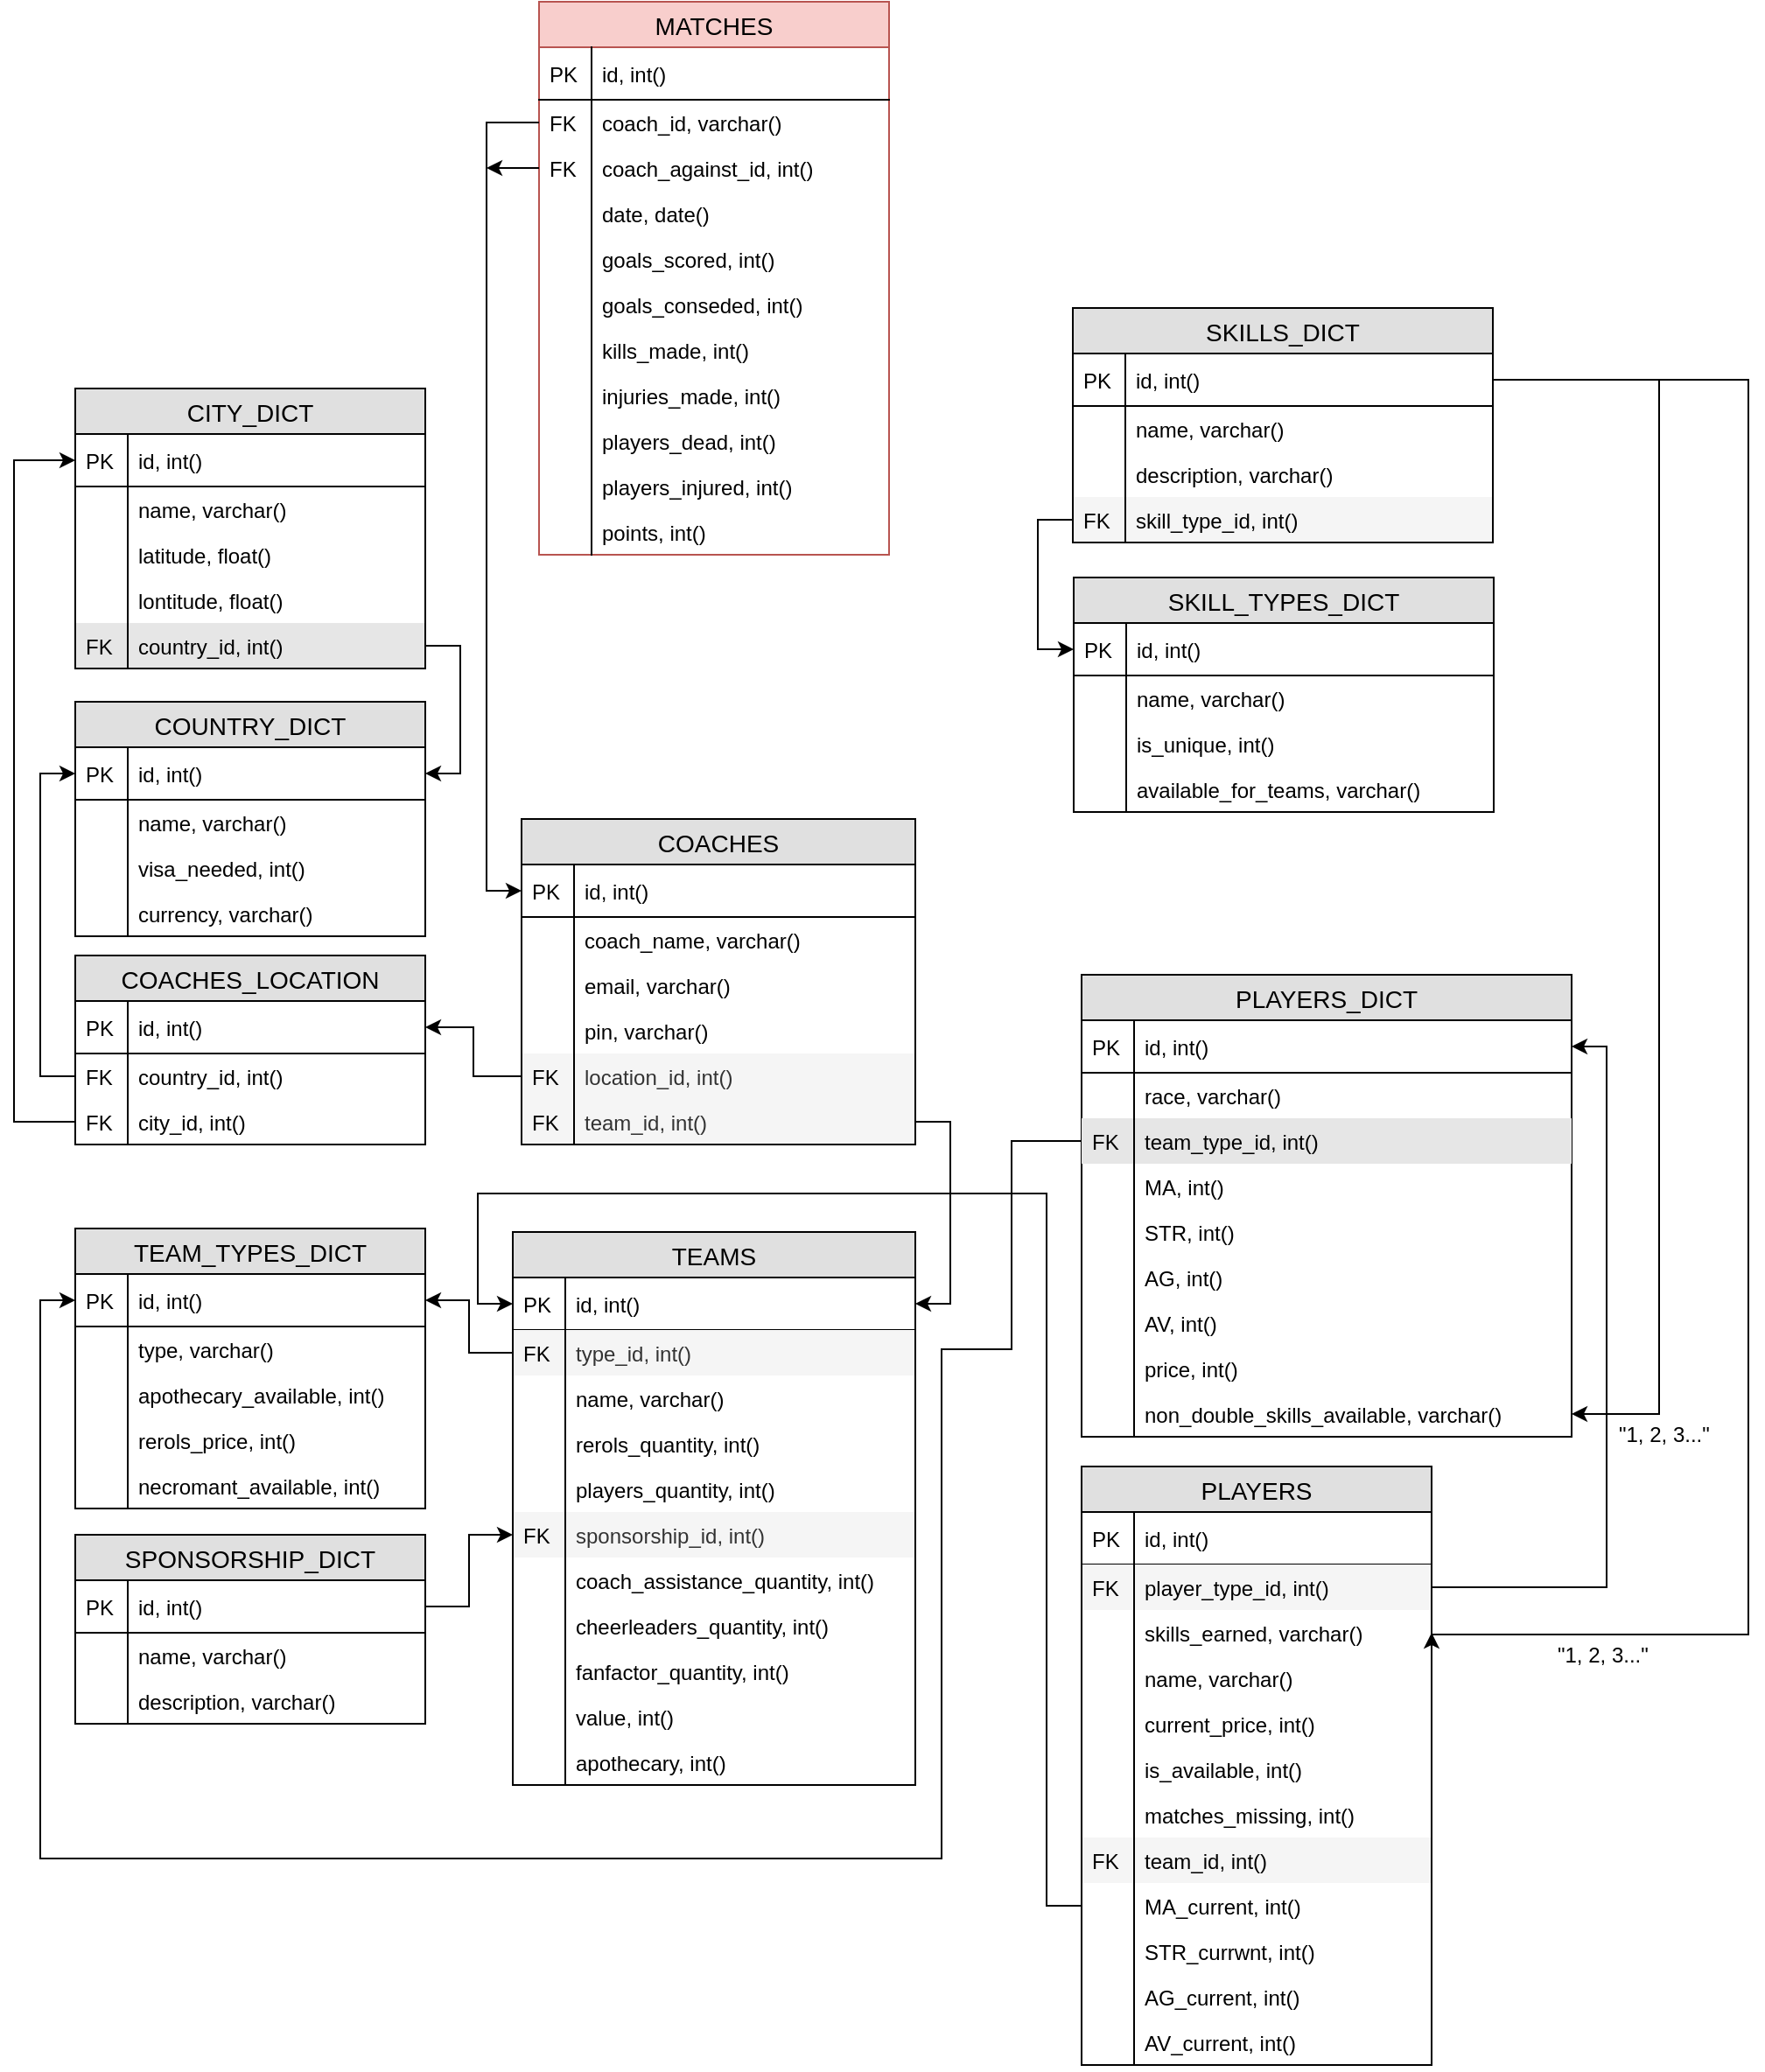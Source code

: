 <mxfile pages="2" version="11.2.4" type="device"><diagram name="Page-1" id="b520641d-4fe3-3701-9064-5fc419738815"><mxGraphModel dx="1826" dy="1555" grid="1" gridSize="10" guides="1" tooltips="1" connect="1" arrows="1" fold="1" page="1" pageScale="1" pageWidth="1100" pageHeight="850" background="#ffffff" math="0" shadow="0"><root><mxCell id="0"/><mxCell id="1" parent="0"/><mxCell id="VuidsN9Zl5kVAGhVDAdZ-33" value="TEAM_TYPES_DICT" style="swimlane;fontStyle=0;childLayout=stackLayout;horizontal=1;startSize=26;fillColor=#e0e0e0;horizontalStack=0;resizeParent=1;resizeParentMax=0;resizeLast=0;collapsible=1;marginBottom=0;swimlaneFillColor=#ffffff;align=center;fontSize=14;shadow=0;comic=0;strokeColor=#000000;strokeWidth=1;" parent="1" vertex="1"><mxGeometry x="15" y="100" width="200" height="160" as="geometry"/></mxCell><mxCell id="VuidsN9Zl5kVAGhVDAdZ-34" value="id, int()" style="shape=partialRectangle;top=0;left=0;right=0;bottom=1;align=left;verticalAlign=middle;fillColor=none;spacingLeft=34;spacingRight=4;overflow=hidden;rotatable=0;points=[[0,0.5],[1,0.5]];portConstraint=eastwest;dropTarget=0;fontStyle=0;fontSize=12;" parent="VuidsN9Zl5kVAGhVDAdZ-33" vertex="1"><mxGeometry y="26" width="200" height="30" as="geometry"/></mxCell><mxCell id="VuidsN9Zl5kVAGhVDAdZ-35" value="PK" style="shape=partialRectangle;top=0;left=0;bottom=0;fillColor=none;align=left;verticalAlign=middle;spacingLeft=4;spacingRight=4;overflow=hidden;rotatable=0;points=[];portConstraint=eastwest;part=1;fontSize=12;" parent="VuidsN9Zl5kVAGhVDAdZ-34" vertex="1" connectable="0"><mxGeometry width="30" height="30" as="geometry"/></mxCell><mxCell id="VuidsN9Zl5kVAGhVDAdZ-36" value="type, varchar()" style="shape=partialRectangle;top=0;left=0;right=0;bottom=0;align=left;verticalAlign=top;fillColor=none;spacingLeft=34;spacingRight=4;overflow=hidden;rotatable=0;points=[[0,0.5],[1,0.5]];portConstraint=eastwest;dropTarget=0;fontSize=12;perimeterSpacing=0;strokeColor=#000000;strokeWidth=1;" parent="VuidsN9Zl5kVAGhVDAdZ-33" vertex="1"><mxGeometry y="56" width="200" height="26" as="geometry"/></mxCell><mxCell id="VuidsN9Zl5kVAGhVDAdZ-37" value="" style="shape=partialRectangle;top=0;left=0;bottom=0;fillColor=none;align=left;verticalAlign=top;spacingLeft=4;spacingRight=4;overflow=hidden;rotatable=0;points=[];portConstraint=eastwest;part=1;fontSize=12;" parent="VuidsN9Zl5kVAGhVDAdZ-36" vertex="1" connectable="0"><mxGeometry width="30" height="26" as="geometry"/></mxCell><mxCell id="VuidsN9Zl5kVAGhVDAdZ-38" value="apothecary_available, int()" style="shape=partialRectangle;top=0;left=0;right=0;bottom=0;align=left;verticalAlign=top;fillColor=#E6E6E6;spacingLeft=34;spacingRight=4;overflow=hidden;rotatable=0;points=[[0,0.5],[1,0.5]];portConstraint=eastwest;dropTarget=0;fontSize=12;strokeWidth=2;opacity=0;strokeColor=#000000;" parent="VuidsN9Zl5kVAGhVDAdZ-33" vertex="1"><mxGeometry y="82" width="200" height="26" as="geometry"/></mxCell><mxCell id="VuidsN9Zl5kVAGhVDAdZ-39" value="" style="shape=partialRectangle;top=0;left=0;bottom=0;fillColor=none;align=left;verticalAlign=top;spacingLeft=4;spacingRight=4;overflow=hidden;rotatable=0;points=[];portConstraint=eastwest;part=1;fontSize=12;" parent="VuidsN9Zl5kVAGhVDAdZ-38" vertex="1" connectable="0"><mxGeometry width="30" height="26" as="geometry"/></mxCell><mxCell id="VuidsN9Zl5kVAGhVDAdZ-40" value="rerols_price, int()" style="shape=partialRectangle;top=0;left=0;right=0;bottom=0;align=left;verticalAlign=top;fillColor=none;spacingLeft=34;spacingRight=4;overflow=hidden;rotatable=0;points=[[0,0.5],[1,0.5]];portConstraint=eastwest;dropTarget=0;fontSize=12;" parent="VuidsN9Zl5kVAGhVDAdZ-33" vertex="1"><mxGeometry y="108" width="200" height="26" as="geometry"/></mxCell><mxCell id="VuidsN9Zl5kVAGhVDAdZ-41" value="" style="shape=partialRectangle;top=0;left=0;bottom=0;fillColor=none;align=left;verticalAlign=top;spacingLeft=4;spacingRight=4;overflow=hidden;rotatable=0;points=[];portConstraint=eastwest;part=1;fontSize=12;" parent="VuidsN9Zl5kVAGhVDAdZ-40" vertex="1" connectable="0"><mxGeometry width="30" height="26" as="geometry"/></mxCell><mxCell id="VuidsN9Zl5kVAGhVDAdZ-48" value="necromant_available, int()" style="shape=partialRectangle;top=0;left=0;right=0;bottom=0;align=left;verticalAlign=top;fillColor=none;spacingLeft=34;spacingRight=4;overflow=hidden;rotatable=0;points=[[0,0.5],[1,0.5]];portConstraint=eastwest;dropTarget=0;fontSize=12;shadow=0;comic=0;strokeColor=#000000;strokeWidth=1;" parent="VuidsN9Zl5kVAGhVDAdZ-33" vertex="1"><mxGeometry y="134" width="200" height="26" as="geometry"/></mxCell><mxCell id="VuidsN9Zl5kVAGhVDAdZ-49" value="" style="shape=partialRectangle;top=0;left=0;bottom=0;fillColor=none;align=left;verticalAlign=top;spacingLeft=4;spacingRight=4;overflow=hidden;rotatable=0;points=[];portConstraint=eastwest;part=1;fontSize=12;" parent="VuidsN9Zl5kVAGhVDAdZ-48" vertex="1" connectable="0"><mxGeometry width="30" height="26" as="geometry"/></mxCell><mxCell id="VuidsN9Zl5kVAGhVDAdZ-50" value="TEAMS" style="swimlane;fontStyle=0;childLayout=stackLayout;horizontal=1;startSize=26;fillColor=#E0E0E0;horizontalStack=0;resizeParent=1;resizeParentMax=0;resizeLast=0;collapsible=1;marginBottom=0;swimlaneFillColor=#ffffff;align=center;fontSize=14;shadow=0;comic=0;strokeColor=#000000;strokeWidth=1;" parent="1" vertex="1"><mxGeometry x="265" y="102" width="230" height="316" as="geometry"/></mxCell><mxCell id="VuidsN9Zl5kVAGhVDAdZ-51" value="id, int()" style="shape=partialRectangle;top=0;left=0;right=0;bottom=1;align=left;verticalAlign=middle;fillColor=none;spacingLeft=34;spacingRight=4;overflow=hidden;rotatable=0;points=[[0,0.5],[1,0.5]];portConstraint=eastwest;dropTarget=0;fontStyle=0;fontSize=12;" parent="VuidsN9Zl5kVAGhVDAdZ-50" vertex="1"><mxGeometry y="26" width="230" height="30" as="geometry"/></mxCell><mxCell id="VuidsN9Zl5kVAGhVDAdZ-52" value="PK" style="shape=partialRectangle;top=0;left=0;bottom=0;fillColor=none;align=left;verticalAlign=middle;spacingLeft=4;spacingRight=4;overflow=hidden;rotatable=0;points=[];portConstraint=eastwest;part=1;fontSize=12;" parent="VuidsN9Zl5kVAGhVDAdZ-51" vertex="1" connectable="0"><mxGeometry width="30" height="30" as="geometry"/></mxCell><mxCell id="VuidsN9Zl5kVAGhVDAdZ-53" value="type_id, int()" style="shape=partialRectangle;top=0;left=1;right=1;bottom=0;align=left;verticalAlign=top;fillColor=#f5f5f5;spacingLeft=34;spacingRight=4;overflow=hidden;rotatable=0;points=[[0,0.5],[1,0.5]];portConstraint=eastwest;dropTarget=0;fontSize=12;perimeterSpacing=0;strokeColor=#000000;strokeWidth=1;fontColor=#333333;" parent="VuidsN9Zl5kVAGhVDAdZ-50" vertex="1"><mxGeometry y="56" width="230" height="26" as="geometry"/></mxCell><mxCell id="VuidsN9Zl5kVAGhVDAdZ-54" value="FK" style="shape=partialRectangle;top=0;left=0;bottom=0;fillColor=none;align=left;verticalAlign=top;spacingLeft=4;spacingRight=4;overflow=hidden;rotatable=0;points=[];portConstraint=eastwest;part=1;fontSize=12;" parent="VuidsN9Zl5kVAGhVDAdZ-53" vertex="1" connectable="0"><mxGeometry width="30" height="26" as="geometry"/></mxCell><mxCell id="VuidsN9Zl5kVAGhVDAdZ-75" value="name, varchar()" style="shape=partialRectangle;top=0;left=0;right=0;bottom=0;align=left;verticalAlign=top;fillColor=none;spacingLeft=34;spacingRight=4;overflow=hidden;rotatable=0;points=[[0,0.5],[1,0.5]];portConstraint=eastwest;dropTarget=0;fontSize=12;shadow=0;comic=0;strokeColor=#000000;strokeWidth=1;opacity=0;" parent="VuidsN9Zl5kVAGhVDAdZ-50" vertex="1"><mxGeometry y="82" width="230" height="26" as="geometry"/></mxCell><mxCell id="VuidsN9Zl5kVAGhVDAdZ-76" value="" style="shape=partialRectangle;top=0;left=0;bottom=0;fillColor=none;align=left;verticalAlign=top;spacingLeft=4;spacingRight=4;overflow=hidden;rotatable=0;points=[];portConstraint=eastwest;part=1;fontSize=12;" parent="VuidsN9Zl5kVAGhVDAdZ-75" vertex="1" connectable="0"><mxGeometry width="30" height="26" as="geometry"/></mxCell><mxCell id="VuidsN9Zl5kVAGhVDAdZ-55" value="rerols_quantity, int()" style="shape=partialRectangle;top=0;left=0;right=0;bottom=0;align=left;verticalAlign=top;fillColor=#E6E6E6;spacingLeft=34;spacingRight=4;overflow=hidden;rotatable=0;points=[[0,0.5],[1,0.5]];portConstraint=eastwest;dropTarget=0;fontSize=12;strokeWidth=2;opacity=0;strokeColor=#000000;" parent="VuidsN9Zl5kVAGhVDAdZ-50" vertex="1"><mxGeometry y="108" width="230" height="26" as="geometry"/></mxCell><mxCell id="VuidsN9Zl5kVAGhVDAdZ-56" value="" style="shape=partialRectangle;top=0;left=0;bottom=0;fillColor=none;align=left;verticalAlign=top;spacingLeft=4;spacingRight=4;overflow=hidden;rotatable=0;points=[];portConstraint=eastwest;part=1;fontSize=12;" parent="VuidsN9Zl5kVAGhVDAdZ-55" vertex="1" connectable="0"><mxGeometry width="30" height="26" as="geometry"/></mxCell><mxCell id="VuidsN9Zl5kVAGhVDAdZ-57" value="players_quantity, int()" style="shape=partialRectangle;top=0;left=0;right=0;bottom=0;align=left;verticalAlign=top;fillColor=none;spacingLeft=34;spacingRight=4;overflow=hidden;rotatable=0;points=[[0,0.5],[1,0.5]];portConstraint=eastwest;dropTarget=0;fontSize=12;" parent="VuidsN9Zl5kVAGhVDAdZ-50" vertex="1"><mxGeometry y="134" width="230" height="26" as="geometry"/></mxCell><mxCell id="VuidsN9Zl5kVAGhVDAdZ-58" value="" style="shape=partialRectangle;top=0;left=0;bottom=0;fillColor=none;align=left;verticalAlign=top;spacingLeft=4;spacingRight=4;overflow=hidden;rotatable=0;points=[];portConstraint=eastwest;part=1;fontSize=12;" parent="VuidsN9Zl5kVAGhVDAdZ-57" vertex="1" connectable="0"><mxGeometry width="30" height="26" as="geometry"/></mxCell><mxCell id="VuidsN9Zl5kVAGhVDAdZ-61" value="sponsorship_id, int()" style="shape=partialRectangle;top=0;left=1;right=1;bottom=0;align=left;verticalAlign=top;fillColor=#F5F5F5;spacingLeft=34;spacingRight=4;overflow=hidden;rotatable=0;points=[[0,0.5],[1,0.5]];portConstraint=eastwest;dropTarget=0;fontSize=12;shadow=0;comic=0;strokeColor=#000000;strokeWidth=1;fontColor=#333333;noLabel=0;backgroundOutline=0;" parent="VuidsN9Zl5kVAGhVDAdZ-50" vertex="1"><mxGeometry y="160" width="230" height="26" as="geometry"/></mxCell><mxCell id="VuidsN9Zl5kVAGhVDAdZ-62" value="FK" style="shape=partialRectangle;top=0;left=0;bottom=0;fillColor=none;align=left;verticalAlign=top;spacingLeft=4;spacingRight=4;overflow=hidden;rotatable=0;points=[];portConstraint=eastwest;part=1;fontSize=12;strokeColor=#000000;" parent="VuidsN9Zl5kVAGhVDAdZ-61" vertex="1" connectable="0"><mxGeometry width="30" height="26" as="geometry"/></mxCell><mxCell id="VuidsN9Zl5kVAGhVDAdZ-63" value="coach_assistance_quantity, int()" style="shape=partialRectangle;top=0;left=0;right=0;bottom=0;align=left;verticalAlign=top;fillColor=none;spacingLeft=34;spacingRight=4;overflow=hidden;rotatable=0;points=[[0,0.5],[1,0.5]];portConstraint=eastwest;dropTarget=0;fontSize=12;shadow=0;comic=0;strokeColor=#000000;strokeWidth=2;opacity=0;" parent="VuidsN9Zl5kVAGhVDAdZ-50" vertex="1"><mxGeometry y="186" width="230" height="26" as="geometry"/></mxCell><mxCell id="VuidsN9Zl5kVAGhVDAdZ-64" value="" style="shape=partialRectangle;top=0;left=0;bottom=0;fillColor=none;align=left;verticalAlign=top;spacingLeft=4;spacingRight=4;overflow=hidden;rotatable=0;points=[];portConstraint=eastwest;part=1;fontSize=12;" parent="VuidsN9Zl5kVAGhVDAdZ-63" vertex="1" connectable="0"><mxGeometry width="30" height="26" as="geometry"/></mxCell><mxCell id="VuidsN9Zl5kVAGhVDAdZ-65" value="cheerleaders_quantity, int()" style="shape=partialRectangle;top=0;left=0;right=0;bottom=0;align=left;verticalAlign=top;fillColor=none;spacingLeft=34;spacingRight=4;overflow=hidden;rotatable=0;points=[[0,0.5],[1,0.5]];portConstraint=eastwest;dropTarget=0;fontSize=12;shadow=0;comic=0;strokeColor=#000000;strokeWidth=2;opacity=0;" parent="VuidsN9Zl5kVAGhVDAdZ-50" vertex="1"><mxGeometry y="212" width="230" height="26" as="geometry"/></mxCell><mxCell id="VuidsN9Zl5kVAGhVDAdZ-66" value="" style="shape=partialRectangle;top=0;left=0;bottom=0;fillColor=none;align=left;verticalAlign=top;spacingLeft=4;spacingRight=4;overflow=hidden;rotatable=0;points=[];portConstraint=eastwest;part=1;fontSize=12;" parent="VuidsN9Zl5kVAGhVDAdZ-65" vertex="1" connectable="0"><mxGeometry width="30" height="26" as="geometry"/></mxCell><mxCell id="VuidsN9Zl5kVAGhVDAdZ-67" value="fanfactor_quantity, int()" style="shape=partialRectangle;top=0;left=0;right=0;bottom=0;align=left;verticalAlign=top;fillColor=none;spacingLeft=34;spacingRight=4;overflow=hidden;rotatable=0;points=[[0,0.5],[1,0.5]];portConstraint=eastwest;dropTarget=0;fontSize=12;shadow=0;comic=0;strokeColor=#000000;strokeWidth=2;opacity=0;" parent="VuidsN9Zl5kVAGhVDAdZ-50" vertex="1"><mxGeometry y="238" width="230" height="26" as="geometry"/></mxCell><mxCell id="VuidsN9Zl5kVAGhVDAdZ-68" value="" style="shape=partialRectangle;top=0;left=0;bottom=0;fillColor=none;align=left;verticalAlign=top;spacingLeft=4;spacingRight=4;overflow=hidden;rotatable=0;points=[];portConstraint=eastwest;part=1;fontSize=12;" parent="VuidsN9Zl5kVAGhVDAdZ-67" vertex="1" connectable="0"><mxGeometry width="30" height="26" as="geometry"/></mxCell><mxCell id="VuidsN9Zl5kVAGhVDAdZ-73" value="value, int()" style="shape=partialRectangle;top=0;left=0;right=0;bottom=0;align=left;verticalAlign=top;fillColor=none;spacingLeft=34;spacingRight=4;overflow=hidden;rotatable=0;points=[[0,0.5],[1,0.5]];portConstraint=eastwest;dropTarget=0;fontSize=12;shadow=0;comic=0;strokeColor=#000000;strokeWidth=2;opacity=0;" parent="VuidsN9Zl5kVAGhVDAdZ-50" vertex="1"><mxGeometry y="264" width="230" height="26" as="geometry"/></mxCell><mxCell id="VuidsN9Zl5kVAGhVDAdZ-74" value="" style="shape=partialRectangle;top=0;left=0;bottom=0;fillColor=none;align=left;verticalAlign=top;spacingLeft=4;spacingRight=4;overflow=hidden;rotatable=0;points=[];portConstraint=eastwest;part=1;fontSize=12;" parent="VuidsN9Zl5kVAGhVDAdZ-73" vertex="1" connectable="0"><mxGeometry width="30" height="26" as="geometry"/></mxCell><mxCell id="exaVYLJeaQ84MKPIiccB-1" value="apothecary, int()" style="shape=partialRectangle;top=0;left=0;right=0;bottom=0;align=left;verticalAlign=top;fillColor=#E6E6E6;spacingLeft=34;spacingRight=4;overflow=hidden;rotatable=0;points=[[0,0.5],[1,0.5]];portConstraint=eastwest;dropTarget=0;fontSize=12;strokeWidth=2;opacity=0;strokeColor=#000000;" parent="VuidsN9Zl5kVAGhVDAdZ-50" vertex="1"><mxGeometry y="290" width="230" height="26" as="geometry"/></mxCell><mxCell id="exaVYLJeaQ84MKPIiccB-2" value="" style="shape=partialRectangle;top=0;left=0;bottom=0;fillColor=none;align=left;verticalAlign=top;spacingLeft=4;spacingRight=4;overflow=hidden;rotatable=0;points=[];portConstraint=eastwest;part=1;fontSize=12;" parent="exaVYLJeaQ84MKPIiccB-1" vertex="1" connectable="0"><mxGeometry width="30" height="26" as="geometry"/></mxCell><mxCell id="VuidsN9Zl5kVAGhVDAdZ-77" style="edgeStyle=orthogonalEdgeStyle;rounded=0;orthogonalLoop=1;jettySize=auto;html=1;exitX=0;exitY=0.5;exitDx=0;exitDy=0;entryX=1;entryY=0.5;entryDx=0;entryDy=0;" parent="1" source="VuidsN9Zl5kVAGhVDAdZ-53" target="VuidsN9Zl5kVAGhVDAdZ-34" edge="1"><mxGeometry relative="1" as="geometry"/></mxCell><mxCell id="VuidsN9Zl5kVAGhVDAdZ-107" value="PLAYERS_DICT" style="swimlane;fontStyle=0;childLayout=stackLayout;horizontal=1;startSize=26;fillColor=#E0E0E0;horizontalStack=0;resizeParent=1;resizeParentMax=0;resizeLast=0;collapsible=1;marginBottom=0;swimlaneFillColor=#ffffff;align=center;fontSize=14;shadow=0;comic=0;strokeColor=#000000;strokeWidth=1;" parent="1" vertex="1"><mxGeometry x="590" y="-45" width="280" height="264" as="geometry"/></mxCell><mxCell id="VuidsN9Zl5kVAGhVDAdZ-108" value="id, int()" style="shape=partialRectangle;top=0;left=0;right=0;bottom=1;align=left;verticalAlign=middle;fillColor=none;spacingLeft=34;spacingRight=4;overflow=hidden;rotatable=0;points=[[0,0.5],[1,0.5]];portConstraint=eastwest;dropTarget=0;fontStyle=0;fontSize=12;" parent="VuidsN9Zl5kVAGhVDAdZ-107" vertex="1"><mxGeometry y="26" width="280" height="30" as="geometry"/></mxCell><mxCell id="VuidsN9Zl5kVAGhVDAdZ-109" value="PK" style="shape=partialRectangle;top=0;left=0;bottom=0;fillColor=none;align=left;verticalAlign=middle;spacingLeft=4;spacingRight=4;overflow=hidden;rotatable=0;points=[];portConstraint=eastwest;part=1;fontSize=12;" parent="VuidsN9Zl5kVAGhVDAdZ-108" vertex="1" connectable="0"><mxGeometry width="30" height="30" as="geometry"/></mxCell><mxCell id="VuidsN9Zl5kVAGhVDAdZ-110" value="race, varchar()" style="shape=partialRectangle;top=0;left=0;right=0;bottom=0;align=left;verticalAlign=top;fillColor=none;spacingLeft=34;spacingRight=4;overflow=hidden;rotatable=0;points=[[0,0.5],[1,0.5]];portConstraint=eastwest;dropTarget=0;fontSize=12;perimeterSpacing=0;strokeColor=#000000;strokeWidth=1;" parent="VuidsN9Zl5kVAGhVDAdZ-107" vertex="1"><mxGeometry y="56" width="280" height="26" as="geometry"/></mxCell><mxCell id="VuidsN9Zl5kVAGhVDAdZ-111" value="" style="shape=partialRectangle;top=0;left=0;bottom=0;fillColor=none;align=left;verticalAlign=top;spacingLeft=4;spacingRight=4;overflow=hidden;rotatable=0;points=[];portConstraint=eastwest;part=1;fontSize=12;" parent="VuidsN9Zl5kVAGhVDAdZ-110" vertex="1" connectable="0"><mxGeometry width="30" height="26" as="geometry"/></mxCell><mxCell id="VuidsN9Zl5kVAGhVDAdZ-112" value="team_type_id, int()" style="shape=partialRectangle;top=0;left=0;right=0;bottom=0;align=left;verticalAlign=top;fillColor=#E6E6E6;spacingLeft=34;spacingRight=4;overflow=hidden;rotatable=0;points=[[0,0.5],[1,0.5]];portConstraint=eastwest;dropTarget=0;fontSize=12;strokeWidth=2;strokeColor=#000000;" parent="VuidsN9Zl5kVAGhVDAdZ-107" vertex="1"><mxGeometry y="82" width="280" height="26" as="geometry"/></mxCell><mxCell id="VuidsN9Zl5kVAGhVDAdZ-113" value="FK" style="shape=partialRectangle;top=0;left=0;bottom=0;fillColor=none;align=left;verticalAlign=top;spacingLeft=4;spacingRight=4;overflow=hidden;rotatable=0;points=[];portConstraint=eastwest;part=1;fontSize=12;" parent="VuidsN9Zl5kVAGhVDAdZ-112" vertex="1" connectable="0"><mxGeometry width="30" height="26" as="geometry"/></mxCell><mxCell id="VuidsN9Zl5kVAGhVDAdZ-114" value="MA, int()" style="shape=partialRectangle;top=0;left=0;right=0;bottom=0;align=left;verticalAlign=top;fillColor=none;spacingLeft=34;spacingRight=4;overflow=hidden;rotatable=0;points=[[0,0.5],[1,0.5]];portConstraint=eastwest;dropTarget=0;fontSize=12;" parent="VuidsN9Zl5kVAGhVDAdZ-107" vertex="1"><mxGeometry y="108" width="280" height="26" as="geometry"/></mxCell><mxCell id="VuidsN9Zl5kVAGhVDAdZ-115" value="" style="shape=partialRectangle;top=0;left=0;bottom=0;fillColor=none;align=left;verticalAlign=top;spacingLeft=4;spacingRight=4;overflow=hidden;rotatable=0;points=[];portConstraint=eastwest;part=1;fontSize=12;" parent="VuidsN9Zl5kVAGhVDAdZ-114" vertex="1" connectable="0"><mxGeometry width="30" height="26" as="geometry"/></mxCell><mxCell id="VuidsN9Zl5kVAGhVDAdZ-116" value="STR, int()" style="shape=partialRectangle;top=0;left=0;right=0;bottom=0;align=left;verticalAlign=top;fillColor=none;spacingLeft=34;spacingRight=4;overflow=hidden;rotatable=0;points=[[0,0.5],[1,0.5]];portConstraint=eastwest;dropTarget=0;fontSize=12;shadow=0;comic=0;strokeColor=#000000;strokeWidth=1;" parent="VuidsN9Zl5kVAGhVDAdZ-107" vertex="1"><mxGeometry y="134" width="280" height="26" as="geometry"/></mxCell><mxCell id="VuidsN9Zl5kVAGhVDAdZ-117" value="" style="shape=partialRectangle;top=0;left=0;bottom=0;fillColor=none;align=left;verticalAlign=top;spacingLeft=4;spacingRight=4;overflow=hidden;rotatable=0;points=[];portConstraint=eastwest;part=1;fontSize=12;" parent="VuidsN9Zl5kVAGhVDAdZ-116" vertex="1" connectable="0"><mxGeometry width="30" height="26" as="geometry"/></mxCell><mxCell id="VuidsN9Zl5kVAGhVDAdZ-230" value="AG, int()" style="shape=partialRectangle;top=0;left=0;right=0;bottom=0;align=left;verticalAlign=top;fillColor=none;spacingLeft=34;spacingRight=4;overflow=hidden;rotatable=0;points=[[0,0.5],[1,0.5]];portConstraint=eastwest;dropTarget=0;fontSize=12;" parent="VuidsN9Zl5kVAGhVDAdZ-107" vertex="1"><mxGeometry y="160" width="280" height="26" as="geometry"/></mxCell><mxCell id="VuidsN9Zl5kVAGhVDAdZ-231" value="" style="shape=partialRectangle;top=0;left=0;bottom=0;fillColor=none;align=left;verticalAlign=top;spacingLeft=4;spacingRight=4;overflow=hidden;rotatable=0;points=[];portConstraint=eastwest;part=1;fontSize=12;" parent="VuidsN9Zl5kVAGhVDAdZ-230" vertex="1" connectable="0"><mxGeometry width="30" height="26" as="geometry"/></mxCell><mxCell id="VuidsN9Zl5kVAGhVDAdZ-232" value="AV, int()" style="shape=partialRectangle;top=0;left=0;right=0;bottom=0;align=left;verticalAlign=top;fillColor=none;spacingLeft=34;spacingRight=4;overflow=hidden;rotatable=0;points=[[0,0.5],[1,0.5]];portConstraint=eastwest;dropTarget=0;fontSize=12;" parent="VuidsN9Zl5kVAGhVDAdZ-107" vertex="1"><mxGeometry y="186" width="280" height="26" as="geometry"/></mxCell><mxCell id="VuidsN9Zl5kVAGhVDAdZ-233" value="" style="shape=partialRectangle;top=0;left=0;bottom=0;fillColor=none;align=left;verticalAlign=top;spacingLeft=4;spacingRight=4;overflow=hidden;rotatable=0;points=[];portConstraint=eastwest;part=1;fontSize=12;" parent="VuidsN9Zl5kVAGhVDAdZ-232" vertex="1" connectable="0"><mxGeometry width="30" height="26" as="geometry"/></mxCell><mxCell id="VuidsN9Zl5kVAGhVDAdZ-234" value="price, int()" style="shape=partialRectangle;top=0;left=0;right=0;bottom=0;align=left;verticalAlign=top;fillColor=none;spacingLeft=34;spacingRight=4;overflow=hidden;rotatable=0;points=[[0,0.5],[1,0.5]];portConstraint=eastwest;dropTarget=0;fontSize=12;" parent="VuidsN9Zl5kVAGhVDAdZ-107" vertex="1"><mxGeometry y="212" width="280" height="26" as="geometry"/></mxCell><mxCell id="VuidsN9Zl5kVAGhVDAdZ-235" value="" style="shape=partialRectangle;top=0;left=0;bottom=0;fillColor=none;align=left;verticalAlign=top;spacingLeft=4;spacingRight=4;overflow=hidden;rotatable=0;points=[];portConstraint=eastwest;part=1;fontSize=12;" parent="VuidsN9Zl5kVAGhVDAdZ-234" vertex="1" connectable="0"><mxGeometry width="30" height="26" as="geometry"/></mxCell><mxCell id="VuidsN9Zl5kVAGhVDAdZ-247" value="non_double_skills_available, varchar()" style="shape=partialRectangle;top=0;left=0;right=0;bottom=0;align=left;verticalAlign=top;fillColor=none;spacingLeft=34;spacingRight=4;overflow=hidden;rotatable=0;points=[[0,0.5],[1,0.5]];portConstraint=eastwest;dropTarget=0;fontSize=12;" parent="VuidsN9Zl5kVAGhVDAdZ-107" vertex="1"><mxGeometry y="238" width="280" height="26" as="geometry"/></mxCell><mxCell id="VuidsN9Zl5kVAGhVDAdZ-248" value="" style="shape=partialRectangle;top=0;left=0;bottom=0;fillColor=none;align=left;verticalAlign=top;spacingLeft=4;spacingRight=4;overflow=hidden;rotatable=0;points=[];portConstraint=eastwest;part=1;fontSize=12;" parent="VuidsN9Zl5kVAGhVDAdZ-247" vertex="1" connectable="0"><mxGeometry width="30" height="26" as="geometry"/></mxCell><mxCell id="VuidsN9Zl5kVAGhVDAdZ-133" value="SPONSORSHIP_DICT" style="swimlane;fontStyle=0;childLayout=stackLayout;horizontal=1;startSize=26;fillColor=#E0E0E0;horizontalStack=0;resizeParent=1;resizeParentMax=0;resizeLast=0;collapsible=1;marginBottom=0;swimlaneFillColor=#ffffff;align=center;fontSize=14;shadow=0;comic=0;strokeColor=#000000;strokeWidth=1;" parent="1" vertex="1"><mxGeometry x="15" y="275" width="200" height="108" as="geometry"/></mxCell><mxCell id="VuidsN9Zl5kVAGhVDAdZ-134" value="id, int()" style="shape=partialRectangle;top=0;left=0;right=0;bottom=1;align=left;verticalAlign=middle;fillColor=none;spacingLeft=34;spacingRight=4;overflow=hidden;rotatable=0;points=[[0,0.5],[1,0.5]];portConstraint=eastwest;dropTarget=0;fontStyle=0;fontSize=12;" parent="VuidsN9Zl5kVAGhVDAdZ-133" vertex="1"><mxGeometry y="26" width="200" height="30" as="geometry"/></mxCell><mxCell id="VuidsN9Zl5kVAGhVDAdZ-135" value="PK" style="shape=partialRectangle;top=0;left=0;bottom=0;fillColor=none;align=left;verticalAlign=middle;spacingLeft=4;spacingRight=4;overflow=hidden;rotatable=0;points=[];portConstraint=eastwest;part=1;fontSize=12;" parent="VuidsN9Zl5kVAGhVDAdZ-134" vertex="1" connectable="0"><mxGeometry width="30" height="30" as="geometry"/></mxCell><mxCell id="VuidsN9Zl5kVAGhVDAdZ-136" value="name, varchar()" style="shape=partialRectangle;top=0;left=0;right=0;bottom=0;align=left;verticalAlign=top;fillColor=none;spacingLeft=34;spacingRight=4;overflow=hidden;rotatable=0;points=[[0,0.5],[1,0.5]];portConstraint=eastwest;dropTarget=0;fontSize=12;perimeterSpacing=0;strokeColor=#000000;strokeWidth=1;" parent="VuidsN9Zl5kVAGhVDAdZ-133" vertex="1"><mxGeometry y="56" width="200" height="26" as="geometry"/></mxCell><mxCell id="VuidsN9Zl5kVAGhVDAdZ-137" value="" style="shape=partialRectangle;top=0;left=0;bottom=0;fillColor=none;align=left;verticalAlign=top;spacingLeft=4;spacingRight=4;overflow=hidden;rotatable=0;points=[];portConstraint=eastwest;part=1;fontSize=12;" parent="VuidsN9Zl5kVAGhVDAdZ-136" vertex="1" connectable="0"><mxGeometry width="30" height="26" as="geometry"/></mxCell><mxCell id="VuidsN9Zl5kVAGhVDAdZ-138" value="description, varchar()" style="shape=partialRectangle;top=0;left=0;right=0;bottom=0;align=left;verticalAlign=top;fillColor=#E6E6E6;spacingLeft=34;spacingRight=4;overflow=hidden;rotatable=0;points=[[0,0.5],[1,0.5]];portConstraint=eastwest;dropTarget=0;fontSize=12;strokeWidth=2;opacity=0;strokeColor=#000000;" parent="VuidsN9Zl5kVAGhVDAdZ-133" vertex="1"><mxGeometry y="82" width="200" height="26" as="geometry"/></mxCell><mxCell id="VuidsN9Zl5kVAGhVDAdZ-139" value="" style="shape=partialRectangle;top=0;left=0;bottom=0;fillColor=none;align=left;verticalAlign=top;spacingLeft=4;spacingRight=4;overflow=hidden;rotatable=0;points=[];portConstraint=eastwest;part=1;fontSize=12;" parent="VuidsN9Zl5kVAGhVDAdZ-138" vertex="1" connectable="0"><mxGeometry width="30" height="26" as="geometry"/></mxCell><mxCell id="VuidsN9Zl5kVAGhVDAdZ-144" value="COACHES" style="swimlane;fontStyle=0;childLayout=stackLayout;horizontal=1;startSize=26;fillColor=#E0E0E0;horizontalStack=0;resizeParent=1;resizeParentMax=0;resizeLast=0;collapsible=1;marginBottom=0;swimlaneFillColor=#ffffff;align=center;fontSize=14;shadow=0;comic=0;strokeColor=#000000;strokeWidth=1;rounded=0;glass=0;perimeterSpacing=1;" parent="1" vertex="1"><mxGeometry x="270" y="-134" width="225" height="186" as="geometry"/></mxCell><mxCell id="VuidsN9Zl5kVAGhVDAdZ-145" value="id, int()" style="shape=partialRectangle;top=0;left=0;right=0;bottom=1;align=left;verticalAlign=middle;fillColor=none;spacingLeft=34;spacingRight=4;overflow=hidden;rotatable=0;points=[[0,0.5],[1,0.5]];portConstraint=eastwest;dropTarget=0;fontStyle=0;fontSize=12;" parent="VuidsN9Zl5kVAGhVDAdZ-144" vertex="1"><mxGeometry y="26" width="225" height="30" as="geometry"/></mxCell><mxCell id="VuidsN9Zl5kVAGhVDAdZ-146" value="PK" style="shape=partialRectangle;top=0;left=0;bottom=0;fillColor=none;align=left;verticalAlign=middle;spacingLeft=4;spacingRight=4;overflow=hidden;rotatable=0;points=[];portConstraint=eastwest;part=1;fontSize=12;" parent="VuidsN9Zl5kVAGhVDAdZ-145" vertex="1" connectable="0"><mxGeometry width="30" height="30" as="geometry"/></mxCell><mxCell id="VuidsN9Zl5kVAGhVDAdZ-147" value="coach_name, varchar()" style="shape=partialRectangle;top=0;left=0;right=0;bottom=0;align=left;verticalAlign=top;fillColor=none;spacingLeft=34;spacingRight=4;overflow=hidden;rotatable=0;points=[[0,0.5],[1,0.5]];portConstraint=eastwest;dropTarget=0;fontSize=12;perimeterSpacing=0;strokeColor=#000000;strokeWidth=1;" parent="VuidsN9Zl5kVAGhVDAdZ-144" vertex="1"><mxGeometry y="56" width="225" height="26" as="geometry"/></mxCell><mxCell id="VuidsN9Zl5kVAGhVDAdZ-148" value="" style="shape=partialRectangle;top=0;left=0;bottom=0;fillColor=none;align=left;verticalAlign=top;spacingLeft=4;spacingRight=4;overflow=hidden;rotatable=0;points=[];portConstraint=eastwest;part=1;fontSize=12;" parent="VuidsN9Zl5kVAGhVDAdZ-147" vertex="1" connectable="0"><mxGeometry width="30" height="26" as="geometry"/></mxCell><mxCell id="VuidsN9Zl5kVAGhVDAdZ-149" value="email, varchar()" style="shape=partialRectangle;top=0;left=0;right=0;bottom=0;align=left;verticalAlign=top;fillColor=#E6E6E6;spacingLeft=34;spacingRight=4;overflow=hidden;rotatable=0;points=[[0,0.5],[1,0.5]];portConstraint=eastwest;dropTarget=0;fontSize=12;strokeWidth=2;opacity=0;strokeColor=#000000;" parent="VuidsN9Zl5kVAGhVDAdZ-144" vertex="1"><mxGeometry y="82" width="225" height="26" as="geometry"/></mxCell><mxCell id="VuidsN9Zl5kVAGhVDAdZ-150" value="" style="shape=partialRectangle;top=0;left=0;bottom=0;fillColor=none;align=left;verticalAlign=top;spacingLeft=4;spacingRight=4;overflow=hidden;rotatable=0;points=[];portConstraint=eastwest;part=1;fontSize=12;" parent="VuidsN9Zl5kVAGhVDAdZ-149" vertex="1" connectable="0"><mxGeometry width="30" height="26" as="geometry"/></mxCell><mxCell id="VuidsN9Zl5kVAGhVDAdZ-151" value="pin, varchar()" style="shape=partialRectangle;top=0;left=0;right=0;bottom=0;align=left;verticalAlign=top;fillColor=none;spacingLeft=34;spacingRight=4;overflow=hidden;rotatable=0;points=[[0,0.5],[1,0.5]];portConstraint=eastwest;dropTarget=0;fontSize=12;" parent="VuidsN9Zl5kVAGhVDAdZ-144" vertex="1"><mxGeometry y="108" width="225" height="26" as="geometry"/></mxCell><mxCell id="VuidsN9Zl5kVAGhVDAdZ-152" value="" style="shape=partialRectangle;top=0;left=0;bottom=0;fillColor=none;align=left;verticalAlign=top;spacingLeft=4;spacingRight=4;overflow=hidden;rotatable=0;points=[];portConstraint=eastwest;part=1;fontSize=12;" parent="VuidsN9Zl5kVAGhVDAdZ-151" vertex="1" connectable="0"><mxGeometry width="30" height="26" as="geometry"/></mxCell><mxCell id="VuidsN9Zl5kVAGhVDAdZ-153" value="location_id, int()" style="shape=partialRectangle;top=0;left=1;right=1;bottom=0;align=left;verticalAlign=top;fillColor=#F5F5F5;spacingLeft=34;spacingRight=4;overflow=hidden;rotatable=0;points=[[0,0.5],[1,0.5]];portConstraint=eastwest;dropTarget=0;fontSize=12;shadow=0;comic=0;strokeColor=#000000;strokeWidth=1;fontColor=#333333;" parent="VuidsN9Zl5kVAGhVDAdZ-144" vertex="1"><mxGeometry y="134" width="225" height="26" as="geometry"/></mxCell><mxCell id="VuidsN9Zl5kVAGhVDAdZ-154" value="FK" style="shape=partialRectangle;top=0;left=0;bottom=0;fillColor=none;align=left;verticalAlign=top;spacingLeft=4;spacingRight=4;overflow=hidden;rotatable=0;points=[];portConstraint=eastwest;part=1;fontSize=12;" parent="VuidsN9Zl5kVAGhVDAdZ-153" vertex="1" connectable="0"><mxGeometry width="30" height="26" as="geometry"/></mxCell><mxCell id="VuidsN9Zl5kVAGhVDAdZ-165" value="team_id, int()" style="shape=partialRectangle;top=0;left=1;right=1;bottom=1;align=left;verticalAlign=top;fillColor=#f5f5f5;spacingLeft=34;spacingRight=4;overflow=hidden;rotatable=0;points=[[0,0.5],[1,0.5]];portConstraint=eastwest;dropTarget=0;fontSize=12;shadow=0;comic=0;strokeColor=#000000;strokeWidth=1;fontColor=#333333;" parent="VuidsN9Zl5kVAGhVDAdZ-144" vertex="1"><mxGeometry y="160" width="225" height="26" as="geometry"/></mxCell><mxCell id="VuidsN9Zl5kVAGhVDAdZ-166" value="FK" style="shape=partialRectangle;top=0;left=0;bottom=0;fillColor=none;align=left;verticalAlign=top;spacingLeft=4;spacingRight=4;overflow=hidden;rotatable=0;points=[];portConstraint=eastwest;part=1;fontSize=12;" parent="VuidsN9Zl5kVAGhVDAdZ-165" vertex="1" connectable="0"><mxGeometry width="30" height="26" as="geometry"/></mxCell><mxCell id="VuidsN9Zl5kVAGhVDAdZ-168" value="PLAYERS" style="swimlane;fontStyle=0;childLayout=stackLayout;horizontal=1;startSize=26;fillColor=#E0E0E0;horizontalStack=0;resizeParent=1;resizeParentMax=0;resizeLast=0;collapsible=1;marginBottom=0;swimlaneFillColor=#ffffff;align=center;fontSize=14;shadow=0;comic=0;strokeColor=#000000;strokeWidth=1;" parent="1" vertex="1"><mxGeometry x="590" y="236" width="200" height="342" as="geometry"/></mxCell><mxCell id="VuidsN9Zl5kVAGhVDAdZ-169" value="id, int()" style="shape=partialRectangle;top=0;left=0;right=0;bottom=1;align=left;verticalAlign=middle;fillColor=none;spacingLeft=34;spacingRight=4;overflow=hidden;rotatable=0;points=[[0,0.5],[1,0.5]];portConstraint=eastwest;dropTarget=0;fontStyle=0;fontSize=12;" parent="VuidsN9Zl5kVAGhVDAdZ-168" vertex="1"><mxGeometry y="26" width="200" height="30" as="geometry"/></mxCell><mxCell id="VuidsN9Zl5kVAGhVDAdZ-170" value="PK" style="shape=partialRectangle;top=0;left=0;bottom=0;fillColor=none;align=left;verticalAlign=middle;spacingLeft=4;spacingRight=4;overflow=hidden;rotatable=0;points=[];portConstraint=eastwest;part=1;fontSize=12;" parent="VuidsN9Zl5kVAGhVDAdZ-169" vertex="1" connectable="0"><mxGeometry width="30" height="30" as="geometry"/></mxCell><mxCell id="VuidsN9Zl5kVAGhVDAdZ-171" value="player_type_id, int()" style="shape=partialRectangle;top=0;left=1;right=1;bottom=0;align=left;verticalAlign=top;fillColor=#F5F5F5;spacingLeft=34;spacingRight=4;overflow=hidden;rotatable=0;points=[[0,0.5],[1,0.5]];portConstraint=eastwest;dropTarget=0;fontSize=12;perimeterSpacing=0;strokeColor=#000000;strokeWidth=1;" parent="VuidsN9Zl5kVAGhVDAdZ-168" vertex="1"><mxGeometry y="56" width="200" height="26" as="geometry"/></mxCell><mxCell id="VuidsN9Zl5kVAGhVDAdZ-172" value="FK" style="shape=partialRectangle;top=0;left=0;bottom=0;fillColor=none;align=left;verticalAlign=top;spacingLeft=4;spacingRight=4;overflow=hidden;rotatable=0;points=[];portConstraint=eastwest;part=1;fontSize=12;" parent="VuidsN9Zl5kVAGhVDAdZ-171" vertex="1" connectable="0"><mxGeometry width="30" height="26" as="geometry"/></mxCell><mxCell id="VuidsN9Zl5kVAGhVDAdZ-173" value="skills_earned, varchar()" style="shape=partialRectangle;top=0;left=0;right=0;bottom=0;align=left;verticalAlign=top;fillColor=#E6E6E6;spacingLeft=34;spacingRight=4;overflow=hidden;rotatable=0;points=[[0,0.5],[1,0.5]];portConstraint=eastwest;dropTarget=0;fontSize=12;strokeWidth=2;opacity=0;strokeColor=#000000;" parent="VuidsN9Zl5kVAGhVDAdZ-168" vertex="1"><mxGeometry y="82" width="200" height="26" as="geometry"/></mxCell><mxCell id="VuidsN9Zl5kVAGhVDAdZ-174" value="" style="shape=partialRectangle;top=0;left=0;bottom=0;fillColor=none;align=left;verticalAlign=top;spacingLeft=4;spacingRight=4;overflow=hidden;rotatable=0;points=[];portConstraint=eastwest;part=1;fontSize=12;" parent="VuidsN9Zl5kVAGhVDAdZ-173" vertex="1" connectable="0"><mxGeometry width="30" height="26" as="geometry"/></mxCell><mxCell id="VuidsN9Zl5kVAGhVDAdZ-258" value="name, varchar()" style="shape=partialRectangle;top=0;left=0;right=0;bottom=0;align=left;verticalAlign=top;fillColor=#E6E6E6;spacingLeft=34;spacingRight=4;overflow=hidden;rotatable=0;points=[[0,0.5],[1,0.5]];portConstraint=eastwest;dropTarget=0;fontSize=12;strokeWidth=2;opacity=0;strokeColor=#000000;" parent="VuidsN9Zl5kVAGhVDAdZ-168" vertex="1"><mxGeometry y="108" width="200" height="26" as="geometry"/></mxCell><mxCell id="VuidsN9Zl5kVAGhVDAdZ-259" value="" style="shape=partialRectangle;top=0;left=0;bottom=0;fillColor=none;align=left;verticalAlign=top;spacingLeft=4;spacingRight=4;overflow=hidden;rotatable=0;points=[];portConstraint=eastwest;part=1;fontSize=12;" parent="VuidsN9Zl5kVAGhVDAdZ-258" vertex="1" connectable="0"><mxGeometry width="30" height="26" as="geometry"/></mxCell><mxCell id="VuidsN9Zl5kVAGhVDAdZ-175" value="current_price, int()" style="shape=partialRectangle;top=0;left=0;right=0;bottom=0;align=left;verticalAlign=top;fillColor=none;spacingLeft=34;spacingRight=4;overflow=hidden;rotatable=0;points=[[0,0.5],[1,0.5]];portConstraint=eastwest;dropTarget=0;fontSize=12;" parent="VuidsN9Zl5kVAGhVDAdZ-168" vertex="1"><mxGeometry y="134" width="200" height="26" as="geometry"/></mxCell><mxCell id="VuidsN9Zl5kVAGhVDAdZ-176" value="" style="shape=partialRectangle;top=0;left=0;bottom=0;fillColor=none;align=left;verticalAlign=top;spacingLeft=4;spacingRight=4;overflow=hidden;rotatable=0;points=[];portConstraint=eastwest;part=1;fontSize=12;" parent="VuidsN9Zl5kVAGhVDAdZ-175" vertex="1" connectable="0"><mxGeometry width="30" height="26" as="geometry"/></mxCell><mxCell id="VuidsN9Zl5kVAGhVDAdZ-177" value="is_available, int()" style="shape=partialRectangle;top=0;left=0;right=0;bottom=0;align=left;verticalAlign=top;fillColor=none;spacingLeft=34;spacingRight=4;overflow=hidden;rotatable=0;points=[[0,0.5],[1,0.5]];portConstraint=eastwest;dropTarget=0;fontSize=12;shadow=0;comic=0;strokeColor=#000000;strokeWidth=1;" parent="VuidsN9Zl5kVAGhVDAdZ-168" vertex="1"><mxGeometry y="160" width="200" height="26" as="geometry"/></mxCell><mxCell id="VuidsN9Zl5kVAGhVDAdZ-178" value="" style="shape=partialRectangle;top=0;left=0;bottom=0;fillColor=none;align=left;verticalAlign=top;spacingLeft=4;spacingRight=4;overflow=hidden;rotatable=0;points=[];portConstraint=eastwest;part=1;fontSize=12;" parent="VuidsN9Zl5kVAGhVDAdZ-177" vertex="1" connectable="0"><mxGeometry width="30" height="26" as="geometry"/></mxCell><mxCell id="VuidsN9Zl5kVAGhVDAdZ-249" value="matches_missing, int()" style="shape=partialRectangle;top=0;left=0;right=0;bottom=0;align=left;verticalAlign=top;fillColor=none;spacingLeft=34;spacingRight=4;overflow=hidden;rotatable=0;points=[[0,0.5],[1,0.5]];portConstraint=eastwest;dropTarget=0;fontSize=12;shadow=0;comic=0;strokeColor=#000000;strokeWidth=1;" parent="VuidsN9Zl5kVAGhVDAdZ-168" vertex="1"><mxGeometry y="186" width="200" height="26" as="geometry"/></mxCell><mxCell id="VuidsN9Zl5kVAGhVDAdZ-250" value="" style="shape=partialRectangle;top=0;left=0;bottom=0;fillColor=none;align=left;verticalAlign=top;spacingLeft=4;spacingRight=4;overflow=hidden;rotatable=0;points=[];portConstraint=eastwest;part=1;fontSize=12;" parent="VuidsN9Zl5kVAGhVDAdZ-249" vertex="1" connectable="0"><mxGeometry width="30" height="26" as="geometry"/></mxCell><mxCell id="VuidsN9Zl5kVAGhVDAdZ-255" value="team_id, int()" style="shape=partialRectangle;top=0;left=1;right=1;bottom=0;align=left;verticalAlign=top;fillColor=#F5F5F5;spacingLeft=34;spacingRight=4;overflow=hidden;rotatable=0;points=[[0,0.5],[1,0.5]];portConstraint=eastwest;dropTarget=0;fontSize=12;shadow=0;comic=0;strokeColor=#000000;strokeWidth=1;" parent="VuidsN9Zl5kVAGhVDAdZ-168" vertex="1"><mxGeometry y="212" width="200" height="26" as="geometry"/></mxCell><mxCell id="VuidsN9Zl5kVAGhVDAdZ-256" value="FK" style="shape=partialRectangle;top=0;left=0;bottom=0;fillColor=none;align=left;verticalAlign=top;spacingLeft=4;spacingRight=4;overflow=hidden;rotatable=0;points=[];portConstraint=eastwest;part=1;fontSize=12;" parent="VuidsN9Zl5kVAGhVDAdZ-255" vertex="1" connectable="0"><mxGeometry width="30" height="26" as="geometry"/></mxCell><mxCell id="VuidsN9Zl5kVAGhVDAdZ-263" value="MA_current, int()" style="shape=partialRectangle;top=0;left=0;right=0;bottom=0;align=left;verticalAlign=top;fillColor=none;spacingLeft=34;spacingRight=4;overflow=hidden;rotatable=0;points=[[0,0.5],[1,0.5]];portConstraint=eastwest;dropTarget=0;fontSize=12;" parent="VuidsN9Zl5kVAGhVDAdZ-168" vertex="1"><mxGeometry y="238" width="200" height="26" as="geometry"/></mxCell><mxCell id="VuidsN9Zl5kVAGhVDAdZ-264" value="" style="shape=partialRectangle;top=0;left=0;bottom=0;fillColor=none;align=left;verticalAlign=top;spacingLeft=4;spacingRight=4;overflow=hidden;rotatable=0;points=[];portConstraint=eastwest;part=1;fontSize=12;" parent="VuidsN9Zl5kVAGhVDAdZ-263" vertex="1" connectable="0"><mxGeometry width="30" height="26" as="geometry"/></mxCell><mxCell id="VuidsN9Zl5kVAGhVDAdZ-265" value="STR_currwnt, int()" style="shape=partialRectangle;top=0;left=0;right=0;bottom=0;align=left;verticalAlign=top;fillColor=none;spacingLeft=34;spacingRight=4;overflow=hidden;rotatable=0;points=[[0,0.5],[1,0.5]];portConstraint=eastwest;dropTarget=0;fontSize=12;shadow=0;comic=0;strokeColor=#000000;strokeWidth=1;" parent="VuidsN9Zl5kVAGhVDAdZ-168" vertex="1"><mxGeometry y="264" width="200" height="26" as="geometry"/></mxCell><mxCell id="VuidsN9Zl5kVAGhVDAdZ-266" value="" style="shape=partialRectangle;top=0;left=0;bottom=0;fillColor=none;align=left;verticalAlign=top;spacingLeft=4;spacingRight=4;overflow=hidden;rotatable=0;points=[];portConstraint=eastwest;part=1;fontSize=12;" parent="VuidsN9Zl5kVAGhVDAdZ-265" vertex="1" connectable="0"><mxGeometry width="30" height="26" as="geometry"/></mxCell><mxCell id="VuidsN9Zl5kVAGhVDAdZ-267" value="AG_current, int()" style="shape=partialRectangle;top=0;left=0;right=0;bottom=0;align=left;verticalAlign=top;fillColor=none;spacingLeft=34;spacingRight=4;overflow=hidden;rotatable=0;points=[[0,0.5],[1,0.5]];portConstraint=eastwest;dropTarget=0;fontSize=12;" parent="VuidsN9Zl5kVAGhVDAdZ-168" vertex="1"><mxGeometry y="290" width="200" height="26" as="geometry"/></mxCell><mxCell id="VuidsN9Zl5kVAGhVDAdZ-268" value="" style="shape=partialRectangle;top=0;left=0;bottom=0;fillColor=none;align=left;verticalAlign=top;spacingLeft=4;spacingRight=4;overflow=hidden;rotatable=0;points=[];portConstraint=eastwest;part=1;fontSize=12;" parent="VuidsN9Zl5kVAGhVDAdZ-267" vertex="1" connectable="0"><mxGeometry width="30" height="26" as="geometry"/></mxCell><mxCell id="VuidsN9Zl5kVAGhVDAdZ-269" value="AV_current, int()" style="shape=partialRectangle;top=0;left=0;right=0;bottom=0;align=left;verticalAlign=top;fillColor=none;spacingLeft=34;spacingRight=4;overflow=hidden;rotatable=0;points=[[0,0.5],[1,0.5]];portConstraint=eastwest;dropTarget=0;fontSize=12;" parent="VuidsN9Zl5kVAGhVDAdZ-168" vertex="1"><mxGeometry y="316" width="200" height="26" as="geometry"/></mxCell><mxCell id="VuidsN9Zl5kVAGhVDAdZ-270" value="" style="shape=partialRectangle;top=0;left=0;bottom=0;fillColor=none;align=left;verticalAlign=top;spacingLeft=4;spacingRight=4;overflow=hidden;rotatable=0;points=[];portConstraint=eastwest;part=1;fontSize=12;" parent="VuidsN9Zl5kVAGhVDAdZ-269" vertex="1" connectable="0"><mxGeometry width="30" height="26" as="geometry"/></mxCell><mxCell id="VuidsN9Zl5kVAGhVDAdZ-179" style="edgeStyle=orthogonalEdgeStyle;rounded=0;orthogonalLoop=1;jettySize=auto;html=1;exitX=1;exitY=0.5;exitDx=0;exitDy=0;entryX=0;entryY=0.5;entryDx=0;entryDy=0;" parent="1" source="VuidsN9Zl5kVAGhVDAdZ-134" target="VuidsN9Zl5kVAGhVDAdZ-61" edge="1"><mxGeometry relative="1" as="geometry"/></mxCell><mxCell id="VuidsN9Zl5kVAGhVDAdZ-180" style="edgeStyle=orthogonalEdgeStyle;rounded=0;orthogonalLoop=1;jettySize=auto;html=1;exitX=1;exitY=0.5;exitDx=0;exitDy=0;entryX=1;entryY=0.5;entryDx=0;entryDy=0;" parent="1" source="VuidsN9Zl5kVAGhVDAdZ-165" target="VuidsN9Zl5kVAGhVDAdZ-51" edge="1"><mxGeometry relative="1" as="geometry"/></mxCell><mxCell id="VuidsN9Zl5kVAGhVDAdZ-181" value="COACHES_LOCATION" style="swimlane;fontStyle=0;childLayout=stackLayout;horizontal=1;startSize=26;fillColor=#e0e0e0;horizontalStack=0;resizeParent=1;resizeParentMax=0;resizeLast=0;collapsible=1;marginBottom=0;swimlaneFillColor=#ffffff;align=center;fontSize=14;shadow=0;comic=0;strokeColor=#000000;strokeWidth=1;" parent="1" vertex="1"><mxGeometry x="15" y="-56" width="200" height="108" as="geometry"/></mxCell><mxCell id="VuidsN9Zl5kVAGhVDAdZ-182" value="id, int()" style="shape=partialRectangle;top=0;left=0;right=0;bottom=1;align=left;verticalAlign=middle;fillColor=none;spacingLeft=34;spacingRight=4;overflow=hidden;rotatable=0;points=[[0,0.5],[1,0.5]];portConstraint=eastwest;dropTarget=0;fontStyle=0;fontSize=12;" parent="VuidsN9Zl5kVAGhVDAdZ-181" vertex="1"><mxGeometry y="26" width="200" height="30" as="geometry"/></mxCell><mxCell id="VuidsN9Zl5kVAGhVDAdZ-183" value="PK" style="shape=partialRectangle;top=0;left=0;bottom=0;fillColor=none;align=left;verticalAlign=middle;spacingLeft=4;spacingRight=4;overflow=hidden;rotatable=0;points=[];portConstraint=eastwest;part=1;fontSize=12;" parent="VuidsN9Zl5kVAGhVDAdZ-182" vertex="1" connectable="0"><mxGeometry width="30" height="30" as="geometry"/></mxCell><mxCell id="VuidsN9Zl5kVAGhVDAdZ-184" value="country_id, int()" style="shape=partialRectangle;top=0;left=0;right=0;bottom=0;align=left;verticalAlign=top;fillColor=none;spacingLeft=34;spacingRight=4;overflow=hidden;rotatable=0;points=[[0,0.5],[1,0.5]];portConstraint=eastwest;dropTarget=0;fontSize=12;perimeterSpacing=0;strokeColor=#000000;strokeWidth=1;" parent="VuidsN9Zl5kVAGhVDAdZ-181" vertex="1"><mxGeometry y="56" width="200" height="26" as="geometry"/></mxCell><mxCell id="VuidsN9Zl5kVAGhVDAdZ-185" value="FK" style="shape=partialRectangle;top=0;left=0;bottom=0;fillColor=none;align=left;verticalAlign=top;spacingLeft=4;spacingRight=4;overflow=hidden;rotatable=0;points=[];portConstraint=eastwest;part=1;fontSize=12;" parent="VuidsN9Zl5kVAGhVDAdZ-184" vertex="1" connectable="0"><mxGeometry width="30" height="26" as="geometry"/></mxCell><mxCell id="VuidsN9Zl5kVAGhVDAdZ-186" value="city_id, int()" style="shape=partialRectangle;top=0;left=0;right=0;bottom=0;align=left;verticalAlign=top;fillColor=#E6E6E6;spacingLeft=34;spacingRight=4;overflow=hidden;rotatable=0;points=[[0,0.5],[1,0.5]];portConstraint=eastwest;dropTarget=0;fontSize=12;strokeWidth=2;opacity=0;strokeColor=#000000;" parent="VuidsN9Zl5kVAGhVDAdZ-181" vertex="1"><mxGeometry y="82" width="200" height="26" as="geometry"/></mxCell><mxCell id="VuidsN9Zl5kVAGhVDAdZ-187" value="FK" style="shape=partialRectangle;top=0;left=0;bottom=0;fillColor=none;align=left;verticalAlign=top;spacingLeft=4;spacingRight=4;overflow=hidden;rotatable=0;points=[];portConstraint=eastwest;part=1;fontSize=12;" parent="VuidsN9Zl5kVAGhVDAdZ-186" vertex="1" connectable="0"><mxGeometry width="30" height="26" as="geometry"/></mxCell><mxCell id="VuidsN9Zl5kVAGhVDAdZ-192" style="edgeStyle=orthogonalEdgeStyle;rounded=0;orthogonalLoop=1;jettySize=auto;html=1;exitX=0;exitY=0.5;exitDx=0;exitDy=0;entryX=1;entryY=0.5;entryDx=0;entryDy=0;" parent="1" source="VuidsN9Zl5kVAGhVDAdZ-153" target="VuidsN9Zl5kVAGhVDAdZ-182" edge="1"><mxGeometry relative="1" as="geometry"/></mxCell><mxCell id="VuidsN9Zl5kVAGhVDAdZ-193" value="COUNTRY_DICT" style="swimlane;fontStyle=0;childLayout=stackLayout;horizontal=1;startSize=26;fillColor=#e0e0e0;horizontalStack=0;resizeParent=1;resizeParentMax=0;resizeLast=0;collapsible=1;marginBottom=0;swimlaneFillColor=#ffffff;align=center;fontSize=14;shadow=0;comic=0;strokeColor=#000000;strokeWidth=1;" parent="1" vertex="1"><mxGeometry x="15" y="-201" width="200" height="134" as="geometry"/></mxCell><mxCell id="VuidsN9Zl5kVAGhVDAdZ-194" value="id, int()" style="shape=partialRectangle;top=0;left=0;right=0;bottom=1;align=left;verticalAlign=middle;fillColor=none;spacingLeft=34;spacingRight=4;overflow=hidden;rotatable=0;points=[[0,0.5],[1,0.5]];portConstraint=eastwest;dropTarget=0;fontStyle=0;fontSize=12;" parent="VuidsN9Zl5kVAGhVDAdZ-193" vertex="1"><mxGeometry y="26" width="200" height="30" as="geometry"/></mxCell><mxCell id="VuidsN9Zl5kVAGhVDAdZ-195" value="PK" style="shape=partialRectangle;top=0;left=0;bottom=0;fillColor=none;align=left;verticalAlign=middle;spacingLeft=4;spacingRight=4;overflow=hidden;rotatable=0;points=[];portConstraint=eastwest;part=1;fontSize=12;" parent="VuidsN9Zl5kVAGhVDAdZ-194" vertex="1" connectable="0"><mxGeometry width="30" height="30" as="geometry"/></mxCell><mxCell id="VuidsN9Zl5kVAGhVDAdZ-196" value="name, varchar()" style="shape=partialRectangle;top=0;left=0;right=0;bottom=0;align=left;verticalAlign=top;fillColor=none;spacingLeft=34;spacingRight=4;overflow=hidden;rotatable=0;points=[[0,0.5],[1,0.5]];portConstraint=eastwest;dropTarget=0;fontSize=12;perimeterSpacing=0;strokeColor=#000000;strokeWidth=1;" parent="VuidsN9Zl5kVAGhVDAdZ-193" vertex="1"><mxGeometry y="56" width="200" height="26" as="geometry"/></mxCell><mxCell id="VuidsN9Zl5kVAGhVDAdZ-197" value="" style="shape=partialRectangle;top=0;left=0;bottom=0;fillColor=none;align=left;verticalAlign=top;spacingLeft=4;spacingRight=4;overflow=hidden;rotatable=0;points=[];portConstraint=eastwest;part=1;fontSize=12;" parent="VuidsN9Zl5kVAGhVDAdZ-196" vertex="1" connectable="0"><mxGeometry width="30" height="26" as="geometry"/></mxCell><mxCell id="VuidsN9Zl5kVAGhVDAdZ-198" value="visa_needed, int()" style="shape=partialRectangle;top=0;left=0;right=0;bottom=0;align=left;verticalAlign=top;fillColor=#E6E6E6;spacingLeft=34;spacingRight=4;overflow=hidden;rotatable=0;points=[[0,0.5],[1,0.5]];portConstraint=eastwest;dropTarget=0;fontSize=12;strokeWidth=2;opacity=0;strokeColor=#000000;" parent="VuidsN9Zl5kVAGhVDAdZ-193" vertex="1"><mxGeometry y="82" width="200" height="26" as="geometry"/></mxCell><mxCell id="VuidsN9Zl5kVAGhVDAdZ-199" value="" style="shape=partialRectangle;top=0;left=0;bottom=0;fillColor=none;align=left;verticalAlign=top;spacingLeft=4;spacingRight=4;overflow=hidden;rotatable=0;points=[];portConstraint=eastwest;part=1;fontSize=12;" parent="VuidsN9Zl5kVAGhVDAdZ-198" vertex="1" connectable="0"><mxGeometry width="30" height="26" as="geometry"/></mxCell><mxCell id="VuidsN9Zl5kVAGhVDAdZ-200" value="currency, varchar()" style="shape=partialRectangle;top=0;left=0;right=0;bottom=0;align=left;verticalAlign=top;fillColor=none;spacingLeft=34;spacingRight=4;overflow=hidden;rotatable=0;points=[[0,0.5],[1,0.5]];portConstraint=eastwest;dropTarget=0;fontSize=12;rounded=0;shadow=0;glass=0;comic=0;strokeColor=#000000;strokeWidth=1;" parent="VuidsN9Zl5kVAGhVDAdZ-193" vertex="1"><mxGeometry y="108" width="200" height="26" as="geometry"/></mxCell><mxCell id="VuidsN9Zl5kVAGhVDAdZ-201" value="" style="shape=partialRectangle;top=0;left=0;bottom=0;fillColor=none;align=left;verticalAlign=top;spacingLeft=4;spacingRight=4;overflow=hidden;rotatable=0;points=[];portConstraint=eastwest;part=1;fontSize=12;" parent="VuidsN9Zl5kVAGhVDAdZ-200" vertex="1" connectable="0"><mxGeometry width="30" height="26" as="geometry"/></mxCell><mxCell id="VuidsN9Zl5kVAGhVDAdZ-202" style="edgeStyle=orthogonalEdgeStyle;rounded=0;orthogonalLoop=1;jettySize=auto;html=1;exitX=0;exitY=0.5;exitDx=0;exitDy=0;entryX=0;entryY=0.5;entryDx=0;entryDy=0;" parent="1" source="VuidsN9Zl5kVAGhVDAdZ-184" target="VuidsN9Zl5kVAGhVDAdZ-194" edge="1"><mxGeometry relative="1" as="geometry"/></mxCell><mxCell id="VuidsN9Zl5kVAGhVDAdZ-203" value="CITY_DICT" style="swimlane;fontStyle=0;childLayout=stackLayout;horizontal=1;startSize=26;fillColor=#e0e0e0;horizontalStack=0;resizeParent=1;resizeParentMax=0;resizeLast=0;collapsible=1;marginBottom=0;swimlaneFillColor=#ffffff;align=center;fontSize=14;shadow=0;comic=0;strokeColor=#000000;strokeWidth=1;" parent="1" vertex="1"><mxGeometry x="15" y="-380" width="200" height="160" as="geometry"/></mxCell><mxCell id="VuidsN9Zl5kVAGhVDAdZ-204" value="id, int()" style="shape=partialRectangle;top=0;left=0;right=0;bottom=1;align=left;verticalAlign=middle;fillColor=none;spacingLeft=34;spacingRight=4;overflow=hidden;rotatable=0;points=[[0,0.5],[1,0.5]];portConstraint=eastwest;dropTarget=0;fontStyle=0;fontSize=12;" parent="VuidsN9Zl5kVAGhVDAdZ-203" vertex="1"><mxGeometry y="26" width="200" height="30" as="geometry"/></mxCell><mxCell id="VuidsN9Zl5kVAGhVDAdZ-205" value="PK" style="shape=partialRectangle;top=0;left=0;bottom=0;fillColor=none;align=left;verticalAlign=middle;spacingLeft=4;spacingRight=4;overflow=hidden;rotatable=0;points=[];portConstraint=eastwest;part=1;fontSize=12;" parent="VuidsN9Zl5kVAGhVDAdZ-204" vertex="1" connectable="0"><mxGeometry width="30" height="30" as="geometry"/></mxCell><mxCell id="VuidsN9Zl5kVAGhVDAdZ-206" value="name, varchar()" style="shape=partialRectangle;top=0;left=0;right=0;bottom=0;align=left;verticalAlign=top;fillColor=none;spacingLeft=34;spacingRight=4;overflow=hidden;rotatable=0;points=[[0,0.5],[1,0.5]];portConstraint=eastwest;dropTarget=0;fontSize=12;perimeterSpacing=0;strokeColor=#000000;strokeWidth=1;" parent="VuidsN9Zl5kVAGhVDAdZ-203" vertex="1"><mxGeometry y="56" width="200" height="26" as="geometry"/></mxCell><mxCell id="VuidsN9Zl5kVAGhVDAdZ-207" value="" style="shape=partialRectangle;top=0;left=0;bottom=0;fillColor=none;align=left;verticalAlign=top;spacingLeft=4;spacingRight=4;overflow=hidden;rotatable=0;points=[];portConstraint=eastwest;part=1;fontSize=12;" parent="VuidsN9Zl5kVAGhVDAdZ-206" vertex="1" connectable="0"><mxGeometry width="30" height="26" as="geometry"/></mxCell><mxCell id="VuidsN9Zl5kVAGhVDAdZ-208" value="latitude, float()" style="shape=partialRectangle;top=0;left=0;right=0;bottom=0;align=left;verticalAlign=top;fillColor=#E6E6E6;spacingLeft=34;spacingRight=4;overflow=hidden;rotatable=0;points=[[0,0.5],[1,0.5]];portConstraint=eastwest;dropTarget=0;fontSize=12;strokeWidth=2;opacity=0;strokeColor=#000000;" parent="VuidsN9Zl5kVAGhVDAdZ-203" vertex="1"><mxGeometry y="82" width="200" height="26" as="geometry"/></mxCell><mxCell id="VuidsN9Zl5kVAGhVDAdZ-209" value="" style="shape=partialRectangle;top=0;left=0;bottom=0;fillColor=none;align=left;verticalAlign=top;spacingLeft=4;spacingRight=4;overflow=hidden;rotatable=0;points=[];portConstraint=eastwest;part=1;fontSize=12;" parent="VuidsN9Zl5kVAGhVDAdZ-208" vertex="1" connectable="0"><mxGeometry width="30" height="26" as="geometry"/></mxCell><mxCell id="VuidsN9Zl5kVAGhVDAdZ-210" value="lontitude, float()" style="shape=partialRectangle;top=0;left=0;right=0;bottom=0;align=left;verticalAlign=top;fillColor=none;spacingLeft=34;spacingRight=4;overflow=hidden;rotatable=0;points=[[0,0.5],[1,0.5]];portConstraint=eastwest;dropTarget=0;fontSize=12;rounded=0;shadow=0;glass=0;comic=0;strokeColor=#000000;strokeWidth=1;" parent="VuidsN9Zl5kVAGhVDAdZ-203" vertex="1"><mxGeometry y="108" width="200" height="26" as="geometry"/></mxCell><mxCell id="VuidsN9Zl5kVAGhVDAdZ-211" value="" style="shape=partialRectangle;top=0;left=0;bottom=0;fillColor=none;align=left;verticalAlign=top;spacingLeft=4;spacingRight=4;overflow=hidden;rotatable=0;points=[];portConstraint=eastwest;part=1;fontSize=12;" parent="VuidsN9Zl5kVAGhVDAdZ-210" vertex="1" connectable="0"><mxGeometry width="30" height="26" as="geometry"/></mxCell><mxCell id="VuidsN9Zl5kVAGhVDAdZ-212" value="country_id, int()" style="shape=partialRectangle;top=0;left=1;right=1;bottom=1;align=left;verticalAlign=top;fillColor=#E6E6E6;spacingLeft=34;spacingRight=4;overflow=hidden;rotatable=0;points=[[0,0.5],[1,0.5]];portConstraint=eastwest;dropTarget=0;fontSize=12;rounded=0;shadow=0;glass=0;comic=0;strokeColor=#000000;strokeWidth=1;" parent="VuidsN9Zl5kVAGhVDAdZ-203" vertex="1"><mxGeometry y="134" width="200" height="26" as="geometry"/></mxCell><mxCell id="VuidsN9Zl5kVAGhVDAdZ-213" value="FK" style="shape=partialRectangle;top=0;left=0;bottom=0;fillColor=none;align=left;verticalAlign=top;spacingLeft=4;spacingRight=4;overflow=hidden;rotatable=0;points=[];portConstraint=eastwest;part=1;fontSize=12;" parent="VuidsN9Zl5kVAGhVDAdZ-212" vertex="1" connectable="0"><mxGeometry width="30" height="26" as="geometry"/></mxCell><mxCell id="VuidsN9Zl5kVAGhVDAdZ-216" style="edgeStyle=orthogonalEdgeStyle;rounded=0;orthogonalLoop=1;jettySize=auto;html=1;exitX=0;exitY=0.5;exitDx=0;exitDy=0;entryX=0;entryY=0.5;entryDx=0;entryDy=0;" parent="1" source="VuidsN9Zl5kVAGhVDAdZ-186" target="VuidsN9Zl5kVAGhVDAdZ-204" edge="1"><mxGeometry relative="1" as="geometry"><Array as="points"><mxPoint x="-20" y="39"/><mxPoint x="-20" y="-339"/></Array></mxGeometry></mxCell><mxCell id="VuidsN9Zl5kVAGhVDAdZ-217" style="edgeStyle=orthogonalEdgeStyle;rounded=0;orthogonalLoop=1;jettySize=auto;html=1;exitX=1;exitY=0.5;exitDx=0;exitDy=0;entryX=1;entryY=0.5;entryDx=0;entryDy=0;" parent="1" source="VuidsN9Zl5kVAGhVDAdZ-212" target="VuidsN9Zl5kVAGhVDAdZ-194" edge="1"><mxGeometry relative="1" as="geometry"/></mxCell><mxCell id="VuidsN9Zl5kVAGhVDAdZ-218" value="SKILL_TYPES_DICT" style="swimlane;fontStyle=0;childLayout=stackLayout;horizontal=1;startSize=26;fillColor=#e0e0e0;horizontalStack=0;resizeParent=1;resizeParentMax=0;resizeLast=0;collapsible=1;marginBottom=0;swimlaneFillColor=#ffffff;align=center;fontSize=14;shadow=0;comic=0;strokeColor=#000000;strokeWidth=1;" parent="1" vertex="1"><mxGeometry x="585.5" y="-272" width="240" height="134" as="geometry"/></mxCell><mxCell id="VuidsN9Zl5kVAGhVDAdZ-219" value="id, int()" style="shape=partialRectangle;top=0;left=0;right=0;bottom=1;align=left;verticalAlign=middle;fillColor=none;spacingLeft=34;spacingRight=4;overflow=hidden;rotatable=0;points=[[0,0.5],[1,0.5]];portConstraint=eastwest;dropTarget=0;fontStyle=0;fontSize=12;" parent="VuidsN9Zl5kVAGhVDAdZ-218" vertex="1"><mxGeometry y="26" width="240" height="30" as="geometry"/></mxCell><mxCell id="VuidsN9Zl5kVAGhVDAdZ-220" value="PK" style="shape=partialRectangle;top=0;left=0;bottom=0;fillColor=none;align=left;verticalAlign=middle;spacingLeft=4;spacingRight=4;overflow=hidden;rotatable=0;points=[];portConstraint=eastwest;part=1;fontSize=12;" parent="VuidsN9Zl5kVAGhVDAdZ-219" vertex="1" connectable="0"><mxGeometry width="30" height="30" as="geometry"/></mxCell><mxCell id="VuidsN9Zl5kVAGhVDAdZ-221" value="name, varchar()" style="shape=partialRectangle;top=0;left=0;right=0;bottom=0;align=left;verticalAlign=top;fillColor=none;spacingLeft=34;spacingRight=4;overflow=hidden;rotatable=0;points=[[0,0.5],[1,0.5]];portConstraint=eastwest;dropTarget=0;fontSize=12;perimeterSpacing=0;strokeColor=#000000;strokeWidth=1;" parent="VuidsN9Zl5kVAGhVDAdZ-218" vertex="1"><mxGeometry y="56" width="240" height="26" as="geometry"/></mxCell><mxCell id="VuidsN9Zl5kVAGhVDAdZ-222" value="" style="shape=partialRectangle;top=0;left=0;bottom=0;fillColor=none;align=left;verticalAlign=top;spacingLeft=4;spacingRight=4;overflow=hidden;rotatable=0;points=[];portConstraint=eastwest;part=1;fontSize=12;" parent="VuidsN9Zl5kVAGhVDAdZ-221" vertex="1" connectable="0"><mxGeometry width="30" height="26" as="geometry"/></mxCell><mxCell id="VuidsN9Zl5kVAGhVDAdZ-223" value="is_unique, int()" style="shape=partialRectangle;top=0;left=0;right=0;bottom=0;align=left;verticalAlign=top;fillColor=#E6E6E6;spacingLeft=34;spacingRight=4;overflow=hidden;rotatable=0;points=[[0,0.5],[1,0.5]];portConstraint=eastwest;dropTarget=0;fontSize=12;strokeWidth=2;opacity=0;strokeColor=#000000;" parent="VuidsN9Zl5kVAGhVDAdZ-218" vertex="1"><mxGeometry y="82" width="240" height="26" as="geometry"/></mxCell><mxCell id="VuidsN9Zl5kVAGhVDAdZ-224" value="" style="shape=partialRectangle;top=0;left=0;bottom=0;fillColor=none;align=left;verticalAlign=top;spacingLeft=4;spacingRight=4;overflow=hidden;rotatable=0;points=[];portConstraint=eastwest;part=1;fontSize=12;" parent="VuidsN9Zl5kVAGhVDAdZ-223" vertex="1" connectable="0"><mxGeometry width="30" height="26" as="geometry"/></mxCell><mxCell id="VuidsN9Zl5kVAGhVDAdZ-225" value="available_for_teams, varchar()" style="shape=partialRectangle;top=0;left=0;right=0;bottom=0;align=left;verticalAlign=top;fillColor=none;spacingLeft=34;spacingRight=4;overflow=hidden;rotatable=0;points=[[0,0.5],[1,0.5]];portConstraint=eastwest;dropTarget=0;fontSize=12;rounded=0;shadow=0;glass=0;comic=0;strokeColor=#000000;strokeWidth=1;" parent="VuidsN9Zl5kVAGhVDAdZ-218" vertex="1"><mxGeometry y="108" width="240" height="26" as="geometry"/></mxCell><mxCell id="VuidsN9Zl5kVAGhVDAdZ-226" value="" style="shape=partialRectangle;top=0;left=0;bottom=0;fillColor=none;align=left;verticalAlign=top;spacingLeft=4;spacingRight=4;overflow=hidden;rotatable=0;points=[];portConstraint=eastwest;part=1;fontSize=12;" parent="VuidsN9Zl5kVAGhVDAdZ-225" vertex="1" connectable="0"><mxGeometry width="30" height="26" as="geometry"/></mxCell><mxCell id="VuidsN9Zl5kVAGhVDAdZ-229" style="edgeStyle=orthogonalEdgeStyle;rounded=0;orthogonalLoop=1;jettySize=auto;html=1;exitX=0;exitY=0.5;exitDx=0;exitDy=0;entryX=0;entryY=0.5;entryDx=0;entryDy=0;" parent="1" source="VuidsN9Zl5kVAGhVDAdZ-112" target="VuidsN9Zl5kVAGhVDAdZ-34" edge="1"><mxGeometry relative="1" as="geometry"><Array as="points"><mxPoint x="550" y="50"/><mxPoint x="550" y="169"/><mxPoint x="510" y="169"/><mxPoint x="510" y="460"/><mxPoint x="-5" y="460"/><mxPoint x="-5" y="141"/></Array></mxGeometry></mxCell><mxCell id="VuidsN9Zl5kVAGhVDAdZ-236" value="SKILLS_DICT" style="swimlane;fontStyle=0;childLayout=stackLayout;horizontal=1;startSize=26;fillColor=#e0e0e0;horizontalStack=0;resizeParent=1;resizeParentMax=0;resizeLast=0;collapsible=1;marginBottom=0;swimlaneFillColor=#ffffff;align=center;fontSize=14;shadow=0;comic=0;strokeColor=#000000;strokeWidth=1;" parent="1" vertex="1"><mxGeometry x="585" y="-426" width="240" height="134" as="geometry"/></mxCell><mxCell id="VuidsN9Zl5kVAGhVDAdZ-237" value="id, int()" style="shape=partialRectangle;top=0;left=0;right=0;bottom=1;align=left;verticalAlign=middle;fillColor=none;spacingLeft=34;spacingRight=4;overflow=hidden;rotatable=0;points=[[0,0.5],[1,0.5]];portConstraint=eastwest;dropTarget=0;fontStyle=0;fontSize=12;" parent="VuidsN9Zl5kVAGhVDAdZ-236" vertex="1"><mxGeometry y="26" width="240" height="30" as="geometry"/></mxCell><mxCell id="VuidsN9Zl5kVAGhVDAdZ-238" value="PK" style="shape=partialRectangle;top=0;left=0;bottom=0;fillColor=none;align=left;verticalAlign=middle;spacingLeft=4;spacingRight=4;overflow=hidden;rotatable=0;points=[];portConstraint=eastwest;part=1;fontSize=12;" parent="VuidsN9Zl5kVAGhVDAdZ-237" vertex="1" connectable="0"><mxGeometry width="30" height="30" as="geometry"/></mxCell><mxCell id="VuidsN9Zl5kVAGhVDAdZ-239" value="name, varchar()" style="shape=partialRectangle;top=0;left=0;right=0;bottom=0;align=left;verticalAlign=top;fillColor=none;spacingLeft=34;spacingRight=4;overflow=hidden;rotatable=0;points=[[0,0.5],[1,0.5]];portConstraint=eastwest;dropTarget=0;fontSize=12;perimeterSpacing=0;strokeColor=#000000;strokeWidth=1;" parent="VuidsN9Zl5kVAGhVDAdZ-236" vertex="1"><mxGeometry y="56" width="240" height="26" as="geometry"/></mxCell><mxCell id="VuidsN9Zl5kVAGhVDAdZ-240" value="" style="shape=partialRectangle;top=0;left=0;bottom=0;fillColor=none;align=left;verticalAlign=top;spacingLeft=4;spacingRight=4;overflow=hidden;rotatable=0;points=[];portConstraint=eastwest;part=1;fontSize=12;" parent="VuidsN9Zl5kVAGhVDAdZ-239" vertex="1" connectable="0"><mxGeometry width="30" height="26" as="geometry"/></mxCell><mxCell id="VuidsN9Zl5kVAGhVDAdZ-241" value="description, varchar()" style="shape=partialRectangle;top=0;left=0;right=0;bottom=0;align=left;verticalAlign=top;fillColor=#E6E6E6;spacingLeft=34;spacingRight=4;overflow=hidden;rotatable=0;points=[[0,0.5],[1,0.5]];portConstraint=eastwest;dropTarget=0;fontSize=12;strokeWidth=2;opacity=0;strokeColor=#000000;" parent="VuidsN9Zl5kVAGhVDAdZ-236" vertex="1"><mxGeometry y="82" width="240" height="26" as="geometry"/></mxCell><mxCell id="VuidsN9Zl5kVAGhVDAdZ-242" value="" style="shape=partialRectangle;top=0;left=0;bottom=0;fillColor=none;align=left;verticalAlign=top;spacingLeft=4;spacingRight=4;overflow=hidden;rotatable=0;points=[];portConstraint=eastwest;part=1;fontSize=12;" parent="VuidsN9Zl5kVAGhVDAdZ-241" vertex="1" connectable="0"><mxGeometry width="30" height="26" as="geometry"/></mxCell><mxCell id="VuidsN9Zl5kVAGhVDAdZ-243" value="skill_type_id, int()" style="shape=partialRectangle;top=0;left=1;right=1;bottom=1;align=left;verticalAlign=top;fillColor=#F5F5F5;spacingLeft=34;spacingRight=4;overflow=hidden;rotatable=0;points=[[0,0.5],[1,0.5]];portConstraint=eastwest;dropTarget=0;fontSize=12;rounded=0;shadow=0;glass=0;comic=0;strokeColor=#000000;strokeWidth=1;" parent="VuidsN9Zl5kVAGhVDAdZ-236" vertex="1"><mxGeometry y="108" width="240" height="26" as="geometry"/></mxCell><mxCell id="VuidsN9Zl5kVAGhVDAdZ-244" value="FK" style="shape=partialRectangle;top=0;left=0;bottom=0;fillColor=none;align=left;verticalAlign=top;spacingLeft=4;spacingRight=4;overflow=hidden;rotatable=0;points=[];portConstraint=eastwest;part=1;fontSize=12;" parent="VuidsN9Zl5kVAGhVDAdZ-243" vertex="1" connectable="0"><mxGeometry width="30" height="26" as="geometry"/></mxCell><mxCell id="VuidsN9Zl5kVAGhVDAdZ-245" style="edgeStyle=orthogonalEdgeStyle;rounded=0;orthogonalLoop=1;jettySize=auto;html=1;exitX=0;exitY=0.5;exitDx=0;exitDy=0;entryX=0;entryY=0.5;entryDx=0;entryDy=0;" parent="1" source="VuidsN9Zl5kVAGhVDAdZ-243" target="VuidsN9Zl5kVAGhVDAdZ-219" edge="1"><mxGeometry relative="1" as="geometry"/></mxCell><mxCell id="VuidsN9Zl5kVAGhVDAdZ-246" style="edgeStyle=orthogonalEdgeStyle;rounded=0;orthogonalLoop=1;jettySize=auto;html=1;exitX=1;exitY=0.5;exitDx=0;exitDy=0;entryX=1;entryY=0.5;entryDx=0;entryDy=0;" parent="1" source="VuidsN9Zl5kVAGhVDAdZ-171" target="VuidsN9Zl5kVAGhVDAdZ-108" edge="1"><mxGeometry relative="1" as="geometry"/></mxCell><mxCell id="VuidsN9Zl5kVAGhVDAdZ-251" style="edgeStyle=orthogonalEdgeStyle;rounded=0;orthogonalLoop=1;jettySize=auto;html=1;exitX=1;exitY=0.5;exitDx=0;exitDy=0;entryX=1;entryY=0.5;entryDx=0;entryDy=0;" parent="1" source="VuidsN9Zl5kVAGhVDAdZ-237" target="VuidsN9Zl5kVAGhVDAdZ-247" edge="1"><mxGeometry relative="1" as="geometry"><Array as="points"><mxPoint x="920" y="-385"/><mxPoint x="920" y="206"/></Array></mxGeometry></mxCell><mxCell id="VuidsN9Zl5kVAGhVDAdZ-252" value="&quot;1, 2, 3...&quot;" style="text;html=1;resizable=0;points=[];autosize=1;align=left;verticalAlign=top;spacingTop=-4;" parent="1" vertex="1"><mxGeometry x="895" y="208" width="70" height="20" as="geometry"/></mxCell><mxCell id="VuidsN9Zl5kVAGhVDAdZ-253" style="edgeStyle=orthogonalEdgeStyle;rounded=0;orthogonalLoop=1;jettySize=auto;html=1;exitX=1;exitY=0.5;exitDx=0;exitDy=0;entryX=1;entryY=0.5;entryDx=0;entryDy=0;" parent="1" source="VuidsN9Zl5kVAGhVDAdZ-237" target="VuidsN9Zl5kVAGhVDAdZ-173" edge="1"><mxGeometry relative="1" as="geometry"><Array as="points"><mxPoint x="971" y="-385"/><mxPoint x="971" y="332"/></Array></mxGeometry></mxCell><mxCell id="VuidsN9Zl5kVAGhVDAdZ-254" value="&quot;1, 2, 3...&quot;" style="text;html=1;resizable=0;points=[];autosize=1;align=left;verticalAlign=top;spacingTop=-4;" parent="1" vertex="1"><mxGeometry x="860" y="334" width="70" height="20" as="geometry"/></mxCell><mxCell id="VuidsN9Zl5kVAGhVDAdZ-257" style="edgeStyle=orthogonalEdgeStyle;rounded=0;orthogonalLoop=1;jettySize=auto;html=1;exitX=0;exitY=0.5;exitDx=0;exitDy=0;entryX=0;entryY=0.5;entryDx=0;entryDy=0;" parent="1" source="VuidsN9Zl5kVAGhVDAdZ-255" target="VuidsN9Zl5kVAGhVDAdZ-51" edge="1"><mxGeometry relative="1" as="geometry"><Array as="points"><mxPoint x="570" y="487"/><mxPoint x="570" y="80"/><mxPoint x="245" y="80"/><mxPoint x="245" y="143"/></Array></mxGeometry></mxCell><mxCell id="qO9nfULrXRCNw6ROu7fT-1" value="MATCHES" style="swimlane;fontStyle=0;childLayout=stackLayout;horizontal=1;startSize=26;fillColor=#f8cecc;horizontalStack=0;resizeParent=1;resizeParentMax=0;resizeLast=0;collapsible=1;marginBottom=0;swimlaneFillColor=#ffffff;align=center;fontSize=14;shadow=0;comic=0;strokeColor=#b85450;strokeWidth=1;" vertex="1" parent="1"><mxGeometry x="280" y="-601" width="200" height="316" as="geometry"/></mxCell><mxCell id="qO9nfULrXRCNw6ROu7fT-2" value="id, int()" style="shape=partialRectangle;top=0;left=0;right=0;bottom=1;align=left;verticalAlign=middle;fillColor=none;spacingLeft=34;spacingRight=4;overflow=hidden;rotatable=0;points=[[0,0.5],[1,0.5]];portConstraint=eastwest;dropTarget=0;fontStyle=0;fontSize=12;" vertex="1" parent="qO9nfULrXRCNw6ROu7fT-1"><mxGeometry y="26" width="200" height="30" as="geometry"/></mxCell><mxCell id="qO9nfULrXRCNw6ROu7fT-3" value="PK" style="shape=partialRectangle;top=0;left=0;bottom=0;fillColor=none;align=left;verticalAlign=middle;spacingLeft=4;spacingRight=4;overflow=hidden;rotatable=0;points=[];portConstraint=eastwest;part=1;fontSize=12;" vertex="1" connectable="0" parent="qO9nfULrXRCNw6ROu7fT-2"><mxGeometry width="30" height="30" as="geometry"/></mxCell><mxCell id="qO9nfULrXRCNw6ROu7fT-4" value="coach_id, varchar()" style="shape=partialRectangle;top=0;left=0;right=0;bottom=0;align=left;verticalAlign=top;fillColor=none;spacingLeft=34;spacingRight=4;overflow=hidden;rotatable=0;points=[[0,0.5],[1,0.5]];portConstraint=eastwest;dropTarget=0;fontSize=12;perimeterSpacing=0;strokeColor=#000000;strokeWidth=1;" vertex="1" parent="qO9nfULrXRCNw6ROu7fT-1"><mxGeometry y="56" width="200" height="26" as="geometry"/></mxCell><mxCell id="qO9nfULrXRCNw6ROu7fT-5" value="FK" style="shape=partialRectangle;top=0;left=0;bottom=0;fillColor=none;align=left;verticalAlign=top;spacingLeft=4;spacingRight=4;overflow=hidden;rotatable=0;points=[];portConstraint=eastwest;part=1;fontSize=12;" vertex="1" connectable="0" parent="qO9nfULrXRCNw6ROu7fT-4"><mxGeometry width="30" height="26" as="geometry"/></mxCell><mxCell id="qO9nfULrXRCNw6ROu7fT-18" value="coach_against_id, int()" style="shape=partialRectangle;top=0;left=0;right=0;bottom=0;align=left;verticalAlign=top;fillColor=none;spacingLeft=34;spacingRight=4;overflow=hidden;rotatable=0;points=[[0,0.5],[1,0.5]];portConstraint=eastwest;dropTarget=0;fontSize=12;" vertex="1" parent="qO9nfULrXRCNw6ROu7fT-1"><mxGeometry y="82" width="200" height="26" as="geometry"/></mxCell><mxCell id="qO9nfULrXRCNw6ROu7fT-19" value="FK" style="shape=partialRectangle;top=0;left=0;bottom=0;fillColor=none;align=left;verticalAlign=top;spacingLeft=4;spacingRight=4;overflow=hidden;rotatable=0;points=[];portConstraint=eastwest;part=1;fontSize=12;" vertex="1" connectable="0" parent="qO9nfULrXRCNw6ROu7fT-18"><mxGeometry width="30" height="26" as="geometry"/></mxCell><mxCell id="qO9nfULrXRCNw6ROu7fT-8" value="date, date()" style="shape=partialRectangle;top=0;left=0;right=0;bottom=0;align=left;verticalAlign=top;fillColor=none;spacingLeft=34;spacingRight=4;overflow=hidden;rotatable=0;points=[[0,0.5],[1,0.5]];portConstraint=eastwest;dropTarget=0;fontSize=12;rounded=0;shadow=0;glass=0;comic=0;strokeColor=#000000;strokeWidth=1;" vertex="1" parent="qO9nfULrXRCNw6ROu7fT-1"><mxGeometry y="108" width="200" height="26" as="geometry"/></mxCell><mxCell id="qO9nfULrXRCNw6ROu7fT-9" value="" style="shape=partialRectangle;top=0;left=0;bottom=0;fillColor=none;align=left;verticalAlign=top;spacingLeft=4;spacingRight=4;overflow=hidden;rotatable=0;points=[];portConstraint=eastwest;part=1;fontSize=12;" vertex="1" connectable="0" parent="qO9nfULrXRCNw6ROu7fT-8"><mxGeometry width="30" height="26" as="geometry"/></mxCell><mxCell id="qO9nfULrXRCNw6ROu7fT-12" value="goals_scored, int()" style="shape=partialRectangle;top=0;left=0;right=0;bottom=0;align=left;verticalAlign=top;fillColor=none;spacingLeft=34;spacingRight=4;overflow=hidden;rotatable=0;points=[[0,0.5],[1,0.5]];portConstraint=eastwest;dropTarget=0;fontSize=12;" vertex="1" parent="qO9nfULrXRCNw6ROu7fT-1"><mxGeometry y="134" width="200" height="26" as="geometry"/></mxCell><mxCell id="qO9nfULrXRCNw6ROu7fT-13" value="" style="shape=partialRectangle;top=0;left=0;bottom=0;fillColor=none;align=left;verticalAlign=top;spacingLeft=4;spacingRight=4;overflow=hidden;rotatable=0;points=[];portConstraint=eastwest;part=1;fontSize=12;" vertex="1" connectable="0" parent="qO9nfULrXRCNw6ROu7fT-12"><mxGeometry width="30" height="26" as="geometry"/></mxCell><mxCell id="qO9nfULrXRCNw6ROu7fT-16" value="goals_conseded, int()" style="shape=partialRectangle;top=0;left=0;right=0;bottom=0;align=left;verticalAlign=top;fillColor=none;spacingLeft=34;spacingRight=4;overflow=hidden;rotatable=0;points=[[0,0.5],[1,0.5]];portConstraint=eastwest;dropTarget=0;fontSize=12;" vertex="1" parent="qO9nfULrXRCNw6ROu7fT-1"><mxGeometry y="160" width="200" height="26" as="geometry"/></mxCell><mxCell id="qO9nfULrXRCNw6ROu7fT-17" value="" style="shape=partialRectangle;top=0;left=0;bottom=0;fillColor=none;align=left;verticalAlign=top;spacingLeft=4;spacingRight=4;overflow=hidden;rotatable=0;points=[];portConstraint=eastwest;part=1;fontSize=12;" vertex="1" connectable="0" parent="qO9nfULrXRCNw6ROu7fT-16"><mxGeometry width="30" height="26" as="geometry"/></mxCell><mxCell id="qO9nfULrXRCNw6ROu7fT-20" value="kills_made, int()" style="shape=partialRectangle;top=0;left=0;right=0;bottom=0;align=left;verticalAlign=top;fillColor=none;spacingLeft=34;spacingRight=4;overflow=hidden;rotatable=0;points=[[0,0.5],[1,0.5]];portConstraint=eastwest;dropTarget=0;fontSize=12;" vertex="1" parent="qO9nfULrXRCNw6ROu7fT-1"><mxGeometry y="186" width="200" height="26" as="geometry"/></mxCell><mxCell id="qO9nfULrXRCNw6ROu7fT-21" value="" style="shape=partialRectangle;top=0;left=0;bottom=0;fillColor=none;align=left;verticalAlign=top;spacingLeft=4;spacingRight=4;overflow=hidden;rotatable=0;points=[];portConstraint=eastwest;part=1;fontSize=12;" vertex="1" connectable="0" parent="qO9nfULrXRCNw6ROu7fT-20"><mxGeometry width="30" height="26" as="geometry"/></mxCell><mxCell id="qO9nfULrXRCNw6ROu7fT-22" value="injuries_made, int()" style="shape=partialRectangle;top=0;left=0;right=0;bottom=0;align=left;verticalAlign=top;fillColor=none;spacingLeft=34;spacingRight=4;overflow=hidden;rotatable=0;points=[[0,0.5],[1,0.5]];portConstraint=eastwest;dropTarget=0;fontSize=12;" vertex="1" parent="qO9nfULrXRCNw6ROu7fT-1"><mxGeometry y="212" width="200" height="26" as="geometry"/></mxCell><mxCell id="qO9nfULrXRCNw6ROu7fT-23" value="" style="shape=partialRectangle;top=0;left=0;bottom=0;fillColor=none;align=left;verticalAlign=top;spacingLeft=4;spacingRight=4;overflow=hidden;rotatable=0;points=[];portConstraint=eastwest;part=1;fontSize=12;" vertex="1" connectable="0" parent="qO9nfULrXRCNw6ROu7fT-22"><mxGeometry width="30" height="26" as="geometry"/></mxCell><mxCell id="qO9nfULrXRCNw6ROu7fT-24" value="players_dead, int()" style="shape=partialRectangle;top=0;left=0;right=0;bottom=0;align=left;verticalAlign=top;fillColor=none;spacingLeft=34;spacingRight=4;overflow=hidden;rotatable=0;points=[[0,0.5],[1,0.5]];portConstraint=eastwest;dropTarget=0;fontSize=12;" vertex="1" parent="qO9nfULrXRCNw6ROu7fT-1"><mxGeometry y="238" width="200" height="26" as="geometry"/></mxCell><mxCell id="qO9nfULrXRCNw6ROu7fT-25" value="" style="shape=partialRectangle;top=0;left=0;bottom=0;fillColor=none;align=left;verticalAlign=top;spacingLeft=4;spacingRight=4;overflow=hidden;rotatable=0;points=[];portConstraint=eastwest;part=1;fontSize=12;" vertex="1" connectable="0" parent="qO9nfULrXRCNw6ROu7fT-24"><mxGeometry width="30" height="26" as="geometry"/></mxCell><mxCell id="qO9nfULrXRCNw6ROu7fT-26" value="players_injured, int()" style="shape=partialRectangle;top=0;left=0;right=0;bottom=0;align=left;verticalAlign=top;fillColor=none;spacingLeft=34;spacingRight=4;overflow=hidden;rotatable=0;points=[[0,0.5],[1,0.5]];portConstraint=eastwest;dropTarget=0;fontSize=12;" vertex="1" parent="qO9nfULrXRCNw6ROu7fT-1"><mxGeometry y="264" width="200" height="26" as="geometry"/></mxCell><mxCell id="qO9nfULrXRCNw6ROu7fT-27" value="" style="shape=partialRectangle;top=0;left=0;bottom=0;fillColor=none;align=left;verticalAlign=top;spacingLeft=4;spacingRight=4;overflow=hidden;rotatable=0;points=[];portConstraint=eastwest;part=1;fontSize=12;" vertex="1" connectable="0" parent="qO9nfULrXRCNw6ROu7fT-26"><mxGeometry width="30" height="26" as="geometry"/></mxCell><mxCell id="qO9nfULrXRCNw6ROu7fT-28" value="points, int()" style="shape=partialRectangle;top=0;left=0;right=0;bottom=0;align=left;verticalAlign=top;fillColor=none;spacingLeft=34;spacingRight=4;overflow=hidden;rotatable=0;points=[[0,0.5],[1,0.5]];portConstraint=eastwest;dropTarget=0;fontSize=12;" vertex="1" parent="qO9nfULrXRCNw6ROu7fT-1"><mxGeometry y="290" width="200" height="26" as="geometry"/></mxCell><mxCell id="qO9nfULrXRCNw6ROu7fT-29" value="" style="shape=partialRectangle;top=0;left=0;bottom=0;fillColor=none;align=left;verticalAlign=top;spacingLeft=4;spacingRight=4;overflow=hidden;rotatable=0;points=[];portConstraint=eastwest;part=1;fontSize=12;" vertex="1" connectable="0" parent="qO9nfULrXRCNw6ROu7fT-28"><mxGeometry width="30" height="26" as="geometry"/></mxCell><mxCell id="qO9nfULrXRCNw6ROu7fT-32" style="edgeStyle=orthogonalEdgeStyle;rounded=0;orthogonalLoop=1;jettySize=auto;html=1;exitX=0;exitY=0.5;exitDx=0;exitDy=0;entryX=0;entryY=0.5;entryDx=0;entryDy=0;" edge="1" parent="1" source="qO9nfULrXRCNw6ROu7fT-4" target="VuidsN9Zl5kVAGhVDAdZ-145"><mxGeometry relative="1" as="geometry"><Array as="points"><mxPoint x="250" y="-532"/><mxPoint x="250" y="-93"/></Array></mxGeometry></mxCell><mxCell id="qO9nfULrXRCNw6ROu7fT-33" style="edgeStyle=orthogonalEdgeStyle;rounded=0;orthogonalLoop=1;jettySize=auto;html=1;exitX=0;exitY=0.5;exitDx=0;exitDy=0;" edge="1" parent="1" source="qO9nfULrXRCNw6ROu7fT-18"><mxGeometry relative="1" as="geometry"><mxPoint x="250" y="-506" as="targetPoint"/></mxGeometry></mxCell></root></mxGraphModel></diagram><diagram id="vV0CHtWz2V-h_u75-65M" name="Page-2"><mxGraphModel dx="799" dy="705" grid="1" gridSize="10" guides="1" tooltips="1" connect="1" arrows="1" fold="1" page="1" pageScale="1" pageWidth="827" pageHeight="1169" math="0" shadow="0"><root><mxCell id="KBv11smBMoqLyYwT-t8R-0"/><mxCell id="KBv11smBMoqLyYwT-t8R-1" parent="KBv11smBMoqLyYwT-t8R-0"/></root></mxGraphModel></diagram></mxfile>